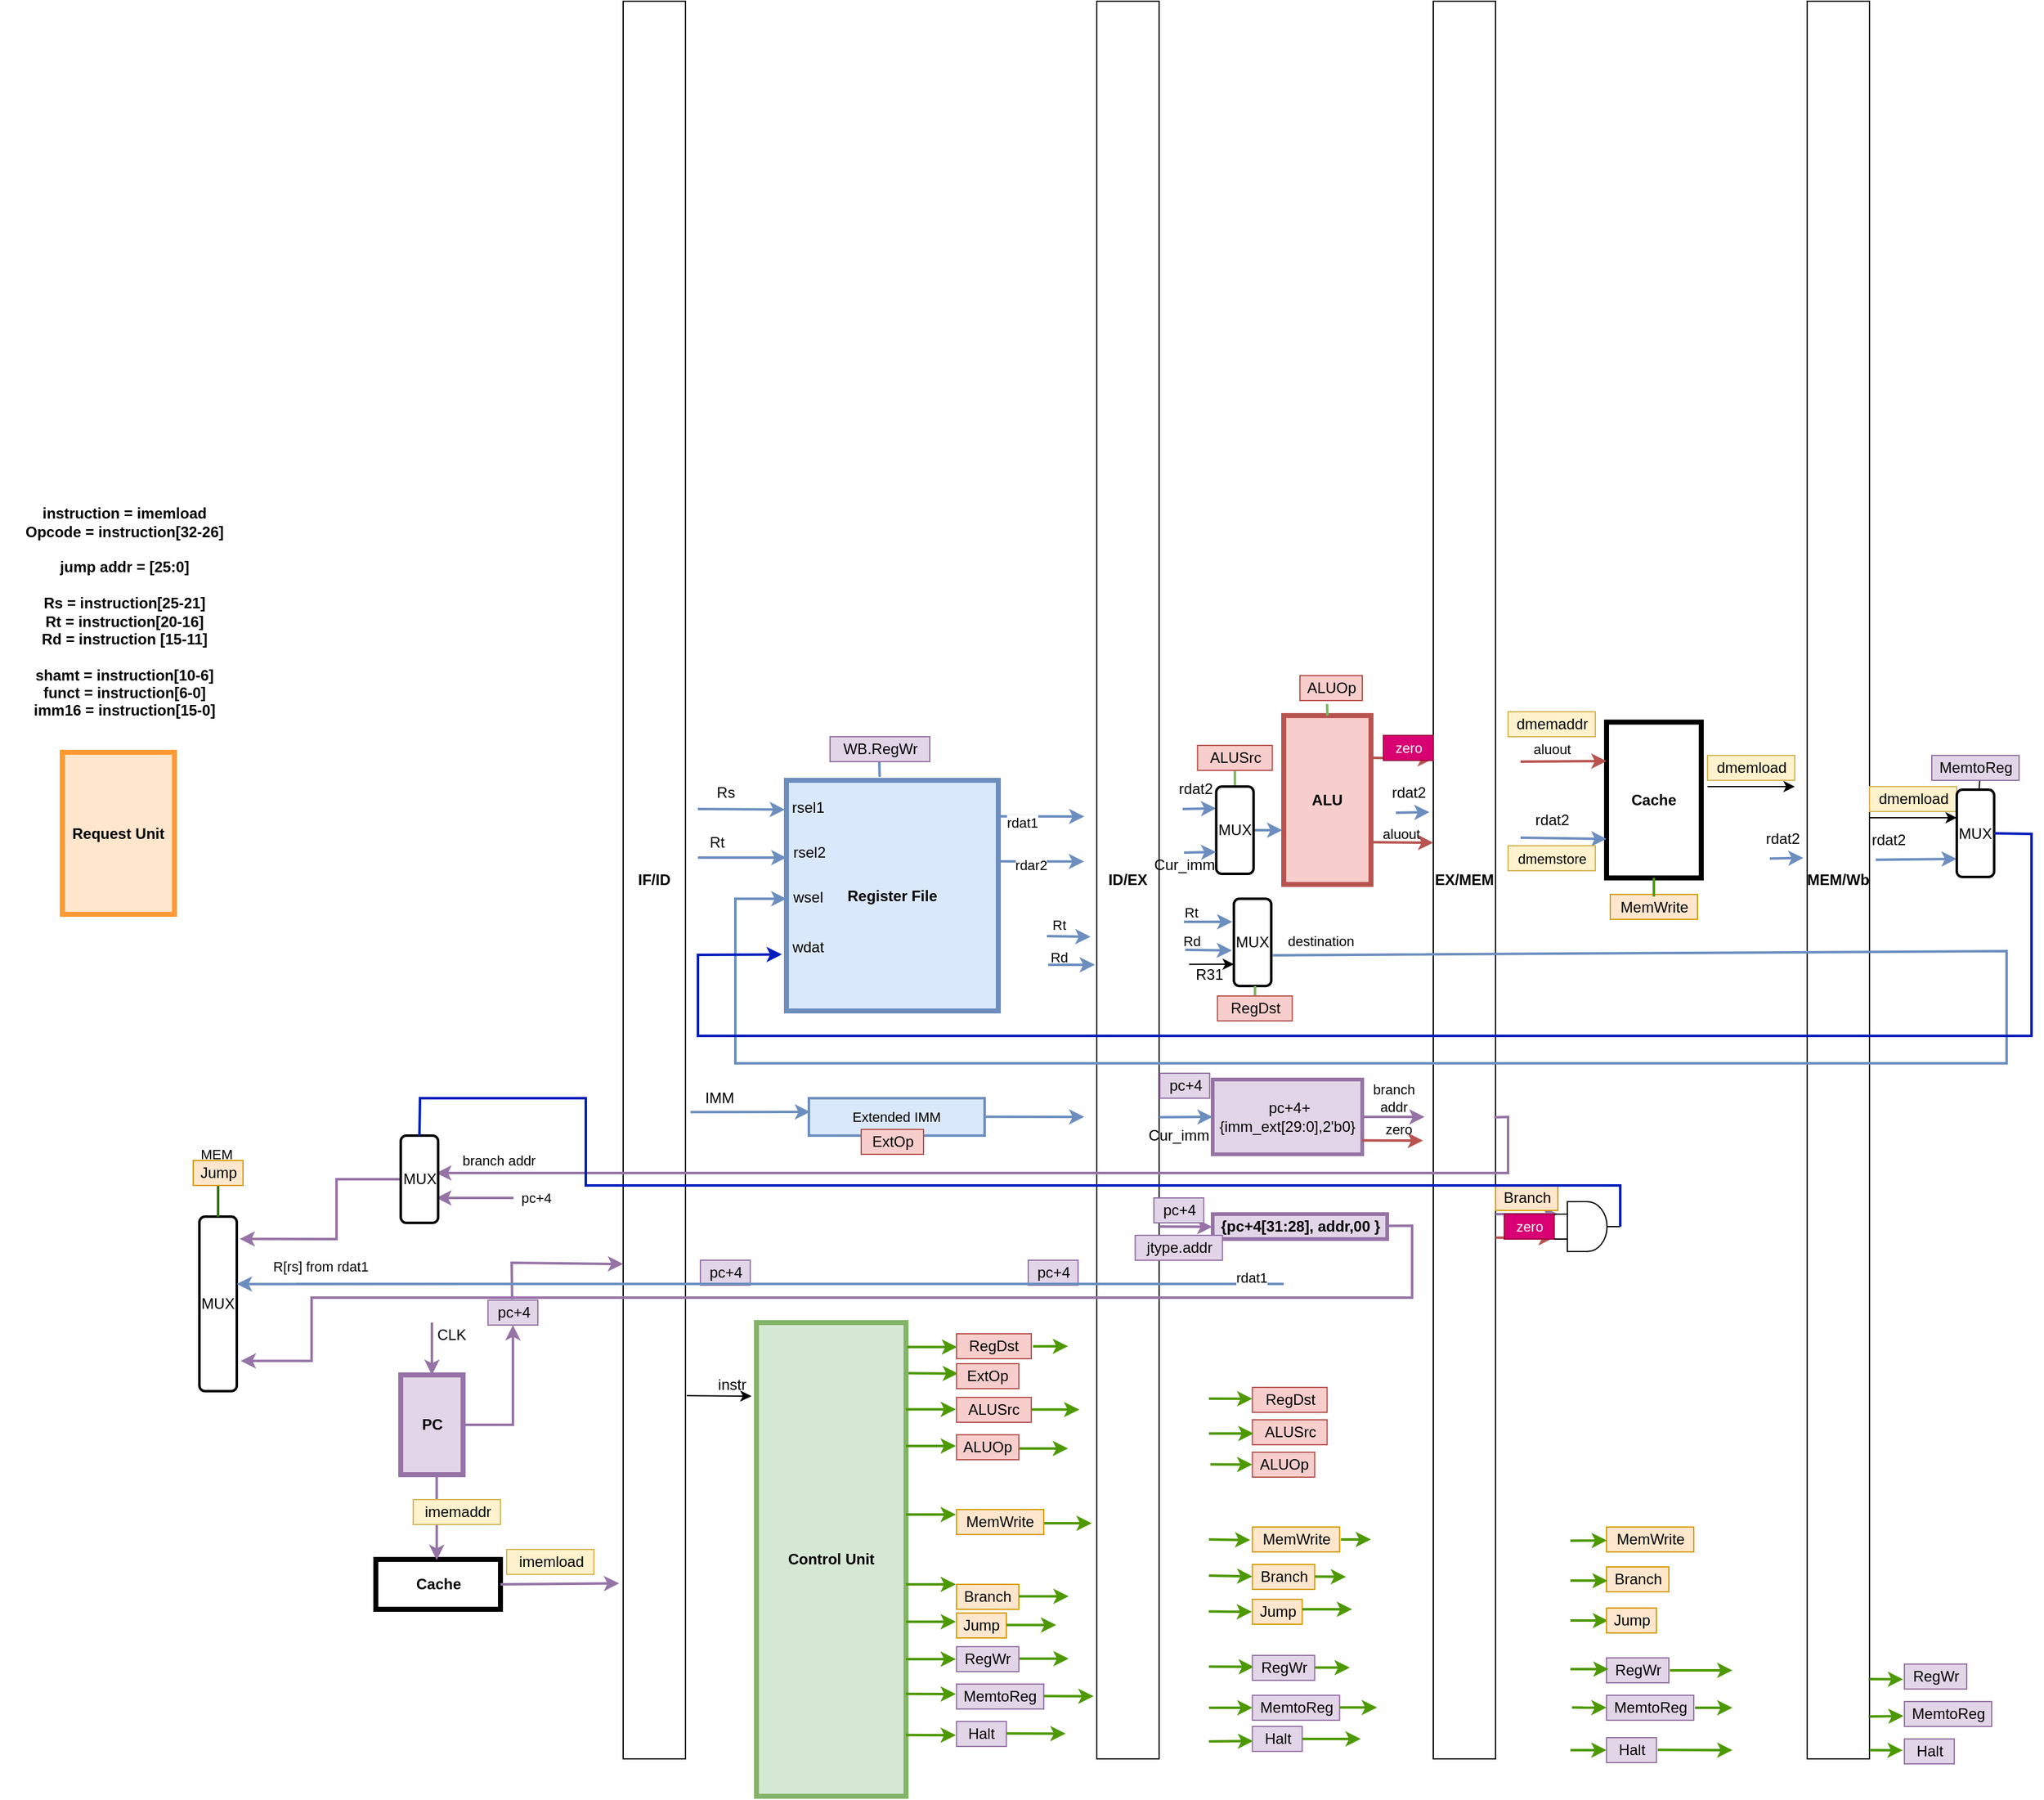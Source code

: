<mxfile version="16.5.3" type="github">
  <diagram id="ZBSky5QGZU4ZRfo___sx" name="Page-1">
    <mxGraphModel dx="2628" dy="2082" grid="1" gridSize="10" guides="1" tooltips="1" connect="1" arrows="1" fold="1" page="1" pageScale="1" pageWidth="850" pageHeight="1100" math="0" shadow="0">
      <root>
        <mxCell id="0" />
        <mxCell id="1" parent="0" />
        <mxCell id="QPjuQyHc1zBI7uoP9U3m-1" value="IF/ID" style="rounded=0;whiteSpace=wrap;html=1;fontStyle=1" parent="1" vertex="1">
          <mxGeometry x="-50" y="-800" width="50" height="1410" as="geometry" />
        </mxCell>
        <mxCell id="QPjuQyHc1zBI7uoP9U3m-2" value="ID/EX" style="rounded=0;whiteSpace=wrap;html=1;fontStyle=1" parent="1" vertex="1">
          <mxGeometry x="330" y="-800" width="50" height="1410" as="geometry" />
        </mxCell>
        <mxCell id="QPjuQyHc1zBI7uoP9U3m-3" value="EX/MEM" style="rounded=0;whiteSpace=wrap;html=1;fontStyle=1" parent="1" vertex="1">
          <mxGeometry x="600" y="-800" width="50" height="1410" as="geometry" />
        </mxCell>
        <mxCell id="QPjuQyHc1zBI7uoP9U3m-4" value="MEM/Wb" style="rounded=0;whiteSpace=wrap;html=1;fontStyle=1" parent="1" vertex="1">
          <mxGeometry x="900" y="-800" width="50" height="1410" as="geometry" />
        </mxCell>
        <mxCell id="QPjuQyHc1zBI7uoP9U3m-7" value="" style="endArrow=classic;html=1;rounded=0;exitX=1.081;exitY=0.671;exitDx=0;exitDy=0;exitPerimeter=0;entryX=0.9;entryY=0.95;entryDx=0;entryDy=0;entryPerimeter=0;" parent="1" target="QPjuQyHc1zBI7uoP9U3m-8" edge="1">
          <mxGeometry width="50" height="50" relative="1" as="geometry">
            <mxPoint x="1.0" y="318.62" as="sourcePoint" />
            <mxPoint x="66.95" y="319" as="targetPoint" />
          </mxGeometry>
        </mxCell>
        <mxCell id="QPjuQyHc1zBI7uoP9U3m-8" value="instr" style="text;html=1;align=center;verticalAlign=middle;resizable=0;points=[];autosize=1;strokeColor=none;fillColor=none;" parent="1" vertex="1">
          <mxGeometry x="16.95" y="300" width="40" height="20" as="geometry" />
        </mxCell>
        <mxCell id="QPjuQyHc1zBI7uoP9U3m-15" value="&lt;b&gt;Control Unit&lt;/b&gt;" style="rounded=0;whiteSpace=wrap;html=1;fillColor=#d5e8d4;strokeColor=#82b366;strokeWidth=4;" parent="1" vertex="1">
          <mxGeometry x="56.95" y="260" width="120" height="380" as="geometry" />
        </mxCell>
        <mxCell id="QPjuQyHc1zBI7uoP9U3m-16" value="" style="endArrow=classic;html=1;rounded=0;strokeColor=#4D9900;strokeWidth=2;" parent="1" edge="1">
          <mxGeometry width="50" height="50" relative="1" as="geometry">
            <mxPoint x="176.95" y="329.58" as="sourcePoint" />
            <mxPoint x="216.95" y="329.58" as="targetPoint" />
          </mxGeometry>
        </mxCell>
        <mxCell id="QPjuQyHc1zBI7uoP9U3m-17" value="" style="endArrow=classic;html=1;rounded=0;strokeColor=#4D9900;strokeWidth=2;" parent="1" edge="1">
          <mxGeometry width="50" height="50" relative="1" as="geometry">
            <mxPoint x="176.95" y="359" as="sourcePoint" />
            <mxPoint x="216.95" y="359" as="targetPoint" />
            <Array as="points">
              <mxPoint x="186.95" y="359" />
            </Array>
          </mxGeometry>
        </mxCell>
        <mxCell id="QPjuQyHc1zBI7uoP9U3m-19" value="" style="endArrow=classic;html=1;rounded=0;strokeColor=#4D9900;strokeWidth=2;" parent="1" edge="1">
          <mxGeometry width="50" height="50" relative="1" as="geometry">
            <mxPoint x="176.95" y="414" as="sourcePoint" />
            <mxPoint x="216.95" y="414" as="targetPoint" />
          </mxGeometry>
        </mxCell>
        <mxCell id="QPjuQyHc1zBI7uoP9U3m-21" value="" style="endArrow=classic;html=1;rounded=0;strokeColor=#4D9900;strokeWidth=2;" parent="1" edge="1">
          <mxGeometry width="50" height="50" relative="1" as="geometry">
            <mxPoint x="176.95" y="470" as="sourcePoint" />
            <mxPoint x="216.95" y="470" as="targetPoint" />
          </mxGeometry>
        </mxCell>
        <mxCell id="QPjuQyHc1zBI7uoP9U3m-22" value="" style="endArrow=classic;html=1;rounded=0;strokeColor=#4D9900;strokeWidth=2;" parent="1" edge="1">
          <mxGeometry width="50" height="50" relative="1" as="geometry">
            <mxPoint x="176.95" y="500" as="sourcePoint" />
            <mxPoint x="216.95" y="500" as="targetPoint" />
          </mxGeometry>
        </mxCell>
        <mxCell id="QPjuQyHc1zBI7uoP9U3m-24" value="RegDst" style="text;html=1;align=center;verticalAlign=middle;resizable=0;points=[];autosize=1;strokeColor=#b85450;fillColor=#f8cecc;" parent="1" vertex="1">
          <mxGeometry x="217.45" y="269" width="60" height="20" as="geometry" />
        </mxCell>
        <mxCell id="QPjuQyHc1zBI7uoP9U3m-29" value="MemtoReg" style="text;html=1;align=center;verticalAlign=middle;resizable=0;points=[];autosize=1;strokeColor=#9673a6;fillColor=#e1d5e7;" parent="1" vertex="1">
          <mxGeometry x="217.45" y="550" width="70" height="20" as="geometry" />
        </mxCell>
        <mxCell id="QPjuQyHc1zBI7uoP9U3m-30" value="" style="endArrow=classic;html=1;rounded=0;strokeColor=#4D9900;strokeWidth=2;" parent="1" edge="1">
          <mxGeometry width="50" height="50" relative="1" as="geometry">
            <mxPoint x="176.95" y="530.0" as="sourcePoint" />
            <mxPoint x="216.95" y="530.0" as="targetPoint" />
          </mxGeometry>
        </mxCell>
        <mxCell id="QPjuQyHc1zBI7uoP9U3m-31" value="Branch" style="text;html=1;align=center;verticalAlign=middle;resizable=0;points=[];autosize=1;strokeColor=#d79b00;fillColor=#ffe6cc;" parent="1" vertex="1">
          <mxGeometry x="217.45" y="470" width="50" height="20" as="geometry" />
        </mxCell>
        <mxCell id="QPjuQyHc1zBI7uoP9U3m-32" value="" style="endArrow=classic;html=1;rounded=0;strokeColor=#4D9900;strokeWidth=2;exitX=1;exitY=0.784;exitDx=0;exitDy=0;exitPerimeter=0;" parent="1" source="QPjuQyHc1zBI7uoP9U3m-15" edge="1">
          <mxGeometry width="50" height="50" relative="1" as="geometry">
            <mxPoint x="181.95" y="558" as="sourcePoint" />
            <mxPoint x="216.95" y="558" as="targetPoint" />
          </mxGeometry>
        </mxCell>
        <mxCell id="QPjuQyHc1zBI7uoP9U3m-33" value="Jump" style="text;html=1;align=center;verticalAlign=middle;resizable=0;points=[];autosize=1;strokeColor=#d79b00;fillColor=#ffe6cc;" parent="1" vertex="1">
          <mxGeometry x="217.45" y="493.0" width="40" height="20" as="geometry" />
        </mxCell>
        <mxCell id="QPjuQyHc1zBI7uoP9U3m-34" value="Halt" style="text;html=1;align=center;verticalAlign=middle;resizable=0;points=[];autosize=1;strokeColor=#9673a6;fillColor=#e1d5e7;" parent="1" vertex="1">
          <mxGeometry x="217.45" y="580" width="40" height="20" as="geometry" />
        </mxCell>
        <mxCell id="QPjuQyHc1zBI7uoP9U3m-35" value="" style="endArrow=classic;html=1;rounded=0;strokeColor=#4D9900;strokeWidth=2;exitX=1;exitY=0.784;exitDx=0;exitDy=0;exitPerimeter=0;" parent="1" edge="1">
          <mxGeometry width="50" height="50" relative="1" as="geometry">
            <mxPoint x="176.95" y="590.92" as="sourcePoint" />
            <mxPoint x="216.95" y="591" as="targetPoint" />
          </mxGeometry>
        </mxCell>
        <mxCell id="QPjuQyHc1zBI7uoP9U3m-36" value="" style="endArrow=classic;html=1;rounded=0;strokeColor=#4D9900;strokeWidth=2;entryX=0.034;entryY=0.396;entryDx=0;entryDy=0;entryPerimeter=0;" parent="1" edge="1">
          <mxGeometry width="50" height="50" relative="1" as="geometry">
            <mxPoint x="178.95" y="300.58" as="sourcePoint" />
            <mxPoint x="218.65" y="300.92" as="targetPoint" />
          </mxGeometry>
        </mxCell>
        <mxCell id="QPjuQyHc1zBI7uoP9U3m-43" value="" style="endArrow=classic;html=1;rounded=0;strokeColor=#4D9900;strokeWidth=2;" parent="1" edge="1">
          <mxGeometry width="50" height="50" relative="1" as="geometry">
            <mxPoint x="177.95" y="279.58" as="sourcePoint" />
            <mxPoint x="217.95" y="279.58" as="targetPoint" />
          </mxGeometry>
        </mxCell>
        <mxCell id="QPjuQyHc1zBI7uoP9U3m-46" value="RegDst" style="text;html=1;align=center;verticalAlign=middle;resizable=0;points=[];autosize=1;strokeColor=#b85450;fillColor=#f8cecc;" parent="1" vertex="1">
          <mxGeometry x="454.82" y="312" width="60" height="20" as="geometry" />
        </mxCell>
        <mxCell id="QPjuQyHc1zBI7uoP9U3m-48" value="ALUSrc" style="text;html=1;align=center;verticalAlign=middle;resizable=0;points=[];autosize=1;strokeColor=#b85450;fillColor=#f8cecc;" parent="1" vertex="1">
          <mxGeometry x="454.82" y="338" width="60" height="20" as="geometry" />
        </mxCell>
        <mxCell id="QPjuQyHc1zBI7uoP9U3m-49" value="ALUOp" style="text;html=1;align=center;verticalAlign=middle;resizable=0;points=[];autosize=1;strokeColor=#b85450;fillColor=#f8cecc;" parent="1" vertex="1">
          <mxGeometry x="454.82" y="364" width="50" height="20" as="geometry" />
        </mxCell>
        <mxCell id="QPjuQyHc1zBI7uoP9U3m-50" value="" style="endArrow=classic;html=1;rounded=0;strokeColor=#4D9900;strokeWidth=2;" parent="1" edge="1">
          <mxGeometry width="50" height="50" relative="1" as="geometry">
            <mxPoint x="420" y="349" as="sourcePoint" />
            <mxPoint x="455.82" y="349.0" as="targetPoint" />
          </mxGeometry>
        </mxCell>
        <mxCell id="QPjuQyHc1zBI7uoP9U3m-53" value="" style="endArrow=classic;html=1;rounded=0;strokeColor=#4D9900;strokeWidth=2;entryX=0;entryY=0.458;entryDx=0;entryDy=0;entryPerimeter=0;" parent="1" edge="1" target="QPjuQyHc1zBI7uoP9U3m-46">
          <mxGeometry width="50" height="50" relative="1" as="geometry">
            <mxPoint x="420" y="321" as="sourcePoint" />
            <mxPoint x="456.82" y="322.0" as="targetPoint" />
          </mxGeometry>
        </mxCell>
        <mxCell id="QPjuQyHc1zBI7uoP9U3m-57" value="" style="endArrow=classic;html=1;rounded=0;strokeColor=#4D9900;strokeWidth=2;entryX=-0.023;entryY=0.522;entryDx=0;entryDy=0;entryPerimeter=0;" parent="1" edge="1" target="QPjuQyHc1zBI7uoP9U3m-65">
          <mxGeometry width="50" height="50" relative="1" as="geometry">
            <mxPoint x="420" y="434" as="sourcePoint" />
            <mxPoint x="455.82" y="434" as="targetPoint" />
          </mxGeometry>
        </mxCell>
        <mxCell id="QPjuQyHc1zBI7uoP9U3m-59" value="" style="endArrow=classic;html=1;rounded=0;strokeColor=#4D9900;strokeWidth=2;" parent="1" edge="1" target="QPjuQyHc1zBI7uoP9U3m-62">
          <mxGeometry width="50" height="50" relative="1" as="geometry">
            <mxPoint x="420" y="463" as="sourcePoint" />
            <mxPoint x="454" y="463" as="targetPoint" />
          </mxGeometry>
        </mxCell>
        <mxCell id="QPjuQyHc1zBI7uoP9U3m-60" value="" style="endArrow=classic;html=1;rounded=0;strokeColor=#4D9900;strokeWidth=2;entryX=-0.008;entryY=0.502;entryDx=0;entryDy=0;entryPerimeter=0;" parent="1" edge="1" target="QPjuQyHc1zBI7uoP9U3m-63">
          <mxGeometry width="50" height="50" relative="1" as="geometry">
            <mxPoint x="419.82" y="491.8" as="sourcePoint" />
            <mxPoint x="459.82" y="491.8" as="targetPoint" />
          </mxGeometry>
        </mxCell>
        <mxCell id="QPjuQyHc1zBI7uoP9U3m-62" value="Branch" style="text;html=1;align=center;verticalAlign=middle;resizable=0;points=[];autosize=1;strokeColor=#d79b00;fillColor=#ffe6cc;" parent="1" vertex="1">
          <mxGeometry x="454.82" y="454" width="50" height="20" as="geometry" />
        </mxCell>
        <mxCell id="QPjuQyHc1zBI7uoP9U3m-63" value="Jump" style="text;html=1;align=center;verticalAlign=middle;resizable=0;points=[];autosize=1;strokeColor=#d79b00;fillColor=#ffe6cc;" parent="1" vertex="1">
          <mxGeometry x="454.82" y="482.0" width="40" height="20" as="geometry" />
        </mxCell>
        <mxCell id="QPjuQyHc1zBI7uoP9U3m-65" value="MemWrite" style="text;html=1;align=center;verticalAlign=middle;resizable=0;points=[];autosize=1;strokeColor=#d79b00;fillColor=#ffe6cc;" parent="1" vertex="1">
          <mxGeometry x="454.82" y="424" width="70" height="20" as="geometry" />
        </mxCell>
        <mxCell id="QPjuQyHc1zBI7uoP9U3m-67" value="" style="endArrow=classic;html=1;rounded=0;strokeColor=#4D9900;strokeWidth=2;" parent="1" edge="1">
          <mxGeometry width="50" height="50" relative="1" as="geometry">
            <mxPoint x="525.82" y="434" as="sourcePoint" />
            <mxPoint x="550" y="434" as="targetPoint" />
            <Array as="points">
              <mxPoint x="550" y="434" />
            </Array>
          </mxGeometry>
        </mxCell>
        <mxCell id="QPjuQyHc1zBI7uoP9U3m-69" value="" style="endArrow=classic;html=1;rounded=0;strokeColor=#4D9900;strokeWidth=2;" parent="1" edge="1">
          <mxGeometry width="50" height="50" relative="1" as="geometry">
            <mxPoint x="505.0" y="463.8" as="sourcePoint" />
            <mxPoint x="530" y="464" as="targetPoint" />
          </mxGeometry>
        </mxCell>
        <mxCell id="QPjuQyHc1zBI7uoP9U3m-70" value="" style="endArrow=classic;html=1;rounded=0;strokeColor=#4D9900;strokeWidth=2;" parent="1" edge="1">
          <mxGeometry width="50" height="50" relative="1" as="geometry">
            <mxPoint x="494.82" y="490" as="sourcePoint" />
            <mxPoint x="534.82" y="490" as="targetPoint" />
          </mxGeometry>
        </mxCell>
        <mxCell id="QPjuQyHc1zBI7uoP9U3m-72" value="MemtoReg" style="text;html=1;align=center;verticalAlign=middle;resizable=0;points=[];autosize=1;strokeColor=#9673a6;fillColor=#e1d5e7;" parent="1" vertex="1">
          <mxGeometry x="454.82" y="559" width="70" height="20" as="geometry" />
        </mxCell>
        <mxCell id="QPjuQyHc1zBI7uoP9U3m-73" value="" style="endArrow=classic;html=1;rounded=0;strokeColor=#4D9900;strokeWidth=2;entryX=0.025;entryY=0.46;entryDx=0;entryDy=0;entryPerimeter=0;" parent="1" edge="1" target="QPjuQyHc1zBI7uoP9U3m-235">
          <mxGeometry width="50" height="50" relative="1" as="geometry">
            <mxPoint x="420" y="536" as="sourcePoint" />
            <mxPoint x="450.82" y="536.41" as="targetPoint" />
          </mxGeometry>
        </mxCell>
        <mxCell id="QPjuQyHc1zBI7uoP9U3m-74" value="" style="endArrow=classic;html=1;rounded=0;strokeColor=#4D9900;strokeWidth=2;" parent="1" edge="1">
          <mxGeometry width="50" height="50" relative="1" as="geometry">
            <mxPoint x="420" y="569" as="sourcePoint" />
            <mxPoint x="455" y="569" as="targetPoint" />
          </mxGeometry>
        </mxCell>
        <mxCell id="QPjuQyHc1zBI7uoP9U3m-78" value="" style="endArrow=classic;html=1;rounded=0;strokeColor=#4D9900;strokeWidth=2;" parent="1" edge="1">
          <mxGeometry width="50" height="50" relative="1" as="geometry">
            <mxPoint x="524.82" y="568.8" as="sourcePoint" />
            <mxPoint x="554.82" y="568.8" as="targetPoint" />
          </mxGeometry>
        </mxCell>
        <mxCell id="QPjuQyHc1zBI7uoP9U3m-79" value="" style="endArrow=classic;html=1;rounded=0;strokeColor=#4D9900;strokeWidth=2;" parent="1" edge="1">
          <mxGeometry width="50" height="50" relative="1" as="geometry">
            <mxPoint x="503.0" y="536.8" as="sourcePoint" />
            <mxPoint x="533" y="536.8" as="targetPoint" />
          </mxGeometry>
        </mxCell>
        <mxCell id="QPjuQyHc1zBI7uoP9U3m-82" value="Branch" style="text;html=1;align=center;verticalAlign=middle;resizable=0;points=[];autosize=1;strokeColor=#d79b00;fillColor=#ffe6cc;" parent="1" vertex="1">
          <mxGeometry x="739" y="456" width="50" height="20" as="geometry" />
        </mxCell>
        <mxCell id="QPjuQyHc1zBI7uoP9U3m-84" value="MemWrite" style="text;html=1;align=center;verticalAlign=middle;resizable=0;points=[];autosize=1;strokeColor=#d79b00;fillColor=#ffe6cc;" parent="1" vertex="1">
          <mxGeometry x="739" y="424" width="70" height="20" as="geometry" />
        </mxCell>
        <mxCell id="QPjuQyHc1zBI7uoP9U3m-85" value="RegWr" style="text;html=1;align=center;verticalAlign=middle;resizable=0;points=[];autosize=1;strokeColor=#9673a6;fillColor=#e1d5e7;" parent="1" vertex="1">
          <mxGeometry x="739" y="529" width="50" height="20" as="geometry" />
        </mxCell>
        <mxCell id="QPjuQyHc1zBI7uoP9U3m-86" value="MemtoReg" style="text;html=1;align=center;verticalAlign=middle;resizable=0;points=[];autosize=1;strokeColor=#9673a6;fillColor=#e1d5e7;" parent="1" vertex="1">
          <mxGeometry x="739" y="559" width="70" height="20" as="geometry" />
        </mxCell>
        <mxCell id="QPjuQyHc1zBI7uoP9U3m-87" value="" style="endArrow=classic;html=1;rounded=0;strokeColor=#4D9900;strokeWidth=2;" parent="1" edge="1">
          <mxGeometry width="50" height="50" relative="1" as="geometry">
            <mxPoint x="275.95" y="329.8" as="sourcePoint" />
            <mxPoint x="315.95" y="329.8" as="targetPoint" />
          </mxGeometry>
        </mxCell>
        <mxCell id="QPjuQyHc1zBI7uoP9U3m-88" value="" style="endArrow=classic;html=1;rounded=0;strokeColor=#4D9900;strokeWidth=2;" parent="1" edge="1">
          <mxGeometry width="50" height="50" relative="1" as="geometry">
            <mxPoint x="266.95" y="361" as="sourcePoint" />
            <mxPoint x="306.95" y="361" as="targetPoint" />
            <Array as="points">
              <mxPoint x="276.95" y="361" />
            </Array>
          </mxGeometry>
        </mxCell>
        <mxCell id="QPjuQyHc1zBI7uoP9U3m-90" value="" style="endArrow=classic;html=1;rounded=0;strokeColor=#4D9900;strokeWidth=2;" parent="1" edge="1">
          <mxGeometry width="50" height="50" relative="1" as="geometry">
            <mxPoint x="285.95" y="421" as="sourcePoint" />
            <mxPoint x="325.95" y="421" as="targetPoint" />
          </mxGeometry>
        </mxCell>
        <mxCell id="QPjuQyHc1zBI7uoP9U3m-92" value="" style="endArrow=classic;html=1;rounded=0;strokeColor=#4D9900;strokeWidth=2;" parent="1" edge="1">
          <mxGeometry width="50" height="50" relative="1" as="geometry">
            <mxPoint x="267.45" y="479.66" as="sourcePoint" />
            <mxPoint x="307.45" y="479.66" as="targetPoint" />
          </mxGeometry>
        </mxCell>
        <mxCell id="QPjuQyHc1zBI7uoP9U3m-93" value="" style="endArrow=classic;html=1;rounded=0;strokeColor=#4D9900;strokeWidth=2;" parent="1" edge="1">
          <mxGeometry width="50" height="50" relative="1" as="geometry">
            <mxPoint x="257.45" y="502.66" as="sourcePoint" />
            <mxPoint x="297.45" y="502.66" as="targetPoint" />
          </mxGeometry>
        </mxCell>
        <mxCell id="QPjuQyHc1zBI7uoP9U3m-94" value="" style="endArrow=classic;html=1;rounded=0;strokeColor=#4D9900;strokeWidth=2;" parent="1" edge="1">
          <mxGeometry width="50" height="50" relative="1" as="geometry">
            <mxPoint x="267.45" y="529.66" as="sourcePoint" />
            <mxPoint x="307.45" y="529.66" as="targetPoint" />
          </mxGeometry>
        </mxCell>
        <mxCell id="QPjuQyHc1zBI7uoP9U3m-95" value="" style="endArrow=classic;html=1;rounded=0;strokeColor=#4D9900;strokeWidth=2;exitX=1;exitY=0.784;exitDx=0;exitDy=0;exitPerimeter=0;" parent="1" edge="1">
          <mxGeometry width="50" height="50" relative="1" as="geometry">
            <mxPoint x="287.45" y="559.66" as="sourcePoint" />
            <mxPoint x="327.45" y="559.74" as="targetPoint" />
          </mxGeometry>
        </mxCell>
        <mxCell id="QPjuQyHc1zBI7uoP9U3m-97" value="" style="endArrow=classic;html=1;rounded=0;strokeColor=#4D9900;strokeWidth=2;exitX=1.023;exitY=0.506;exitDx=0;exitDy=0;exitPerimeter=0;" parent="1" source="QPjuQyHc1zBI7uoP9U3m-24" edge="1">
          <mxGeometry width="50" height="50" relative="1" as="geometry">
            <mxPoint x="284.95" y="278.58" as="sourcePoint" />
            <mxPoint x="306.95" y="279" as="targetPoint" />
          </mxGeometry>
        </mxCell>
        <mxCell id="QPjuQyHc1zBI7uoP9U3m-99" value="" style="endArrow=classic;html=1;rounded=0;strokeColor=#4D9900;strokeWidth=2;entryX=0.004;entryY=0.538;entryDx=0;entryDy=0;entryPerimeter=0;" parent="1" edge="1" target="QPjuQyHc1zBI7uoP9U3m-84">
          <mxGeometry width="50" height="50" relative="1" as="geometry">
            <mxPoint x="710" y="435" as="sourcePoint" />
            <mxPoint x="740" y="433" as="targetPoint" />
          </mxGeometry>
        </mxCell>
        <mxCell id="QPjuQyHc1zBI7uoP9U3m-101" value="" style="endArrow=classic;html=1;rounded=0;strokeColor=#4D9900;strokeWidth=2;entryX=0.018;entryY=0.554;entryDx=0;entryDy=0;entryPerimeter=0;" parent="1" edge="1" target="QPjuQyHc1zBI7uoP9U3m-82">
          <mxGeometry width="50" height="50" relative="1" as="geometry">
            <mxPoint x="710" y="467" as="sourcePoint" />
            <mxPoint x="741" y="469" as="targetPoint" />
          </mxGeometry>
        </mxCell>
        <mxCell id="QPjuQyHc1zBI7uoP9U3m-102" value="" style="endArrow=classic;html=1;rounded=0;strokeColor=#4D9900;strokeWidth=2;entryX=0.031;entryY=0.504;entryDx=0;entryDy=0;entryPerimeter=0;" parent="1" edge="1" target="QPjuQyHc1zBI7uoP9U3m-108">
          <mxGeometry width="50" height="50" relative="1" as="geometry">
            <mxPoint x="710" y="499" as="sourcePoint" />
            <mxPoint x="739" y="498.8" as="targetPoint" />
          </mxGeometry>
        </mxCell>
        <mxCell id="QPjuQyHc1zBI7uoP9U3m-108" value="Jump" style="text;html=1;align=center;verticalAlign=middle;resizable=0;points=[];autosize=1;strokeColor=#d79b00;fillColor=#ffe6cc;" parent="1" vertex="1">
          <mxGeometry x="739" y="489.0" width="40" height="20" as="geometry" />
        </mxCell>
        <mxCell id="QPjuQyHc1zBI7uoP9U3m-109" value="" style="endArrow=classic;html=1;rounded=0;strokeColor=#4D9900;strokeWidth=2;entryX=0.033;entryY=0.45;entryDx=0;entryDy=0;entryPerimeter=0;" parent="1" target="QPjuQyHc1zBI7uoP9U3m-85" edge="1">
          <mxGeometry width="50" height="50" relative="1" as="geometry">
            <mxPoint x="710" y="538" as="sourcePoint" />
            <mxPoint x="750" y="529" as="targetPoint" />
            <Array as="points">
              <mxPoint x="720" y="538" />
            </Array>
          </mxGeometry>
        </mxCell>
        <mxCell id="QPjuQyHc1zBI7uoP9U3m-110" value="" style="endArrow=classic;html=1;rounded=0;strokeColor=#4D9900;strokeWidth=2;exitX=1.046;exitY=0.877;exitDx=0;exitDy=0;exitPerimeter=0;" parent="1" edge="1" target="QPjuQyHc1zBI7uoP9U3m-86">
          <mxGeometry width="50" height="50" relative="1" as="geometry">
            <mxPoint x="711.3" y="568.8" as="sourcePoint" />
            <mxPoint x="739" y="568.94" as="targetPoint" />
          </mxGeometry>
        </mxCell>
        <mxCell id="QPjuQyHc1zBI7uoP9U3m-112" value="" style="endArrow=classic;html=1;rounded=0;strokeColor=#4D9900;strokeWidth=2;exitX=1.014;exitY=0.5;exitDx=0;exitDy=0;exitPerimeter=0;" parent="1" source="QPjuQyHc1zBI7uoP9U3m-86" edge="1">
          <mxGeometry width="50" height="50" relative="1" as="geometry">
            <mxPoint x="775" y="550" as="sourcePoint" />
            <mxPoint x="840" y="569" as="targetPoint" />
          </mxGeometry>
        </mxCell>
        <mxCell id="QPjuQyHc1zBI7uoP9U3m-113" value="" style="endArrow=classic;html=1;rounded=0;strokeColor=#4D9900;strokeWidth=2;exitX=1.017;exitY=0.5;exitDx=0;exitDy=0;exitPerimeter=0;" parent="1" source="QPjuQyHc1zBI7uoP9U3m-85" edge="1">
          <mxGeometry width="50" height="50" relative="1" as="geometry">
            <mxPoint x="872.98" y="579" as="sourcePoint" />
            <mxPoint x="840" y="539" as="targetPoint" />
          </mxGeometry>
        </mxCell>
        <mxCell id="QPjuQyHc1zBI7uoP9U3m-114" value="RegWr" style="text;html=1;align=center;verticalAlign=middle;resizable=0;points=[];autosize=1;strokeColor=#9673a6;fillColor=#e1d5e7;" parent="1" vertex="1">
          <mxGeometry x="978" y="534" width="50" height="20" as="geometry" />
        </mxCell>
        <mxCell id="QPjuQyHc1zBI7uoP9U3m-115" value="MemtoReg" style="text;html=1;align=center;verticalAlign=middle;resizable=0;points=[];autosize=1;strokeColor=#9673a6;fillColor=#e1d5e7;" parent="1" vertex="1">
          <mxGeometry x="978" y="564" width="70" height="20" as="geometry" />
        </mxCell>
        <mxCell id="QPjuQyHc1zBI7uoP9U3m-116" value="" style="endArrow=classic;html=1;rounded=0;strokeColor=#4D9900;strokeWidth=2;entryX=-0.01;entryY=0.582;entryDx=0;entryDy=0;entryPerimeter=0;" parent="1" edge="1" target="QPjuQyHc1zBI7uoP9U3m-115">
          <mxGeometry width="50" height="50" relative="1" as="geometry">
            <mxPoint x="950" y="576" as="sourcePoint" />
            <mxPoint x="983.98" y="575.2" as="targetPoint" />
          </mxGeometry>
        </mxCell>
        <mxCell id="QPjuQyHc1zBI7uoP9U3m-117" value="" style="endArrow=classic;html=1;rounded=0;strokeColor=#4D9900;strokeWidth=2;entryX=-0.021;entryY=0.61;entryDx=0;entryDy=0;entryPerimeter=0;" parent="1" edge="1" target="QPjuQyHc1zBI7uoP9U3m-114">
          <mxGeometry width="50" height="50" relative="1" as="geometry">
            <mxPoint x="950" y="546" as="sourcePoint" />
            <mxPoint x="982.98" y="544" as="targetPoint" />
          </mxGeometry>
        </mxCell>
        <mxCell id="QPjuQyHc1zBI7uoP9U3m-119" value="" style="endArrow=classic;html=1;rounded=0;strokeColor=#4D9900;strokeWidth=2;entryX=-0.049;entryY=0.888;entryDx=0;entryDy=0;entryPerimeter=0;" parent="1" edge="1">
          <mxGeometry width="50" height="50" relative="1" as="geometry">
            <mxPoint x="257.45" y="589.66" as="sourcePoint" />
            <mxPoint x="305.0" y="589.74" as="targetPoint" />
          </mxGeometry>
        </mxCell>
        <mxCell id="QPjuQyHc1zBI7uoP9U3m-120" value="" style="endArrow=classic;html=1;rounded=0;strokeColor=#4D9900;strokeWidth=2;entryX=0.016;entryY=0.586;entryDx=0;entryDy=0;entryPerimeter=0;" parent="1" edge="1" target="QPjuQyHc1zBI7uoP9U3m-121">
          <mxGeometry width="50" height="50" relative="1" as="geometry">
            <mxPoint x="420" y="596" as="sourcePoint" />
            <mxPoint x="455.82" y="592" as="targetPoint" />
          </mxGeometry>
        </mxCell>
        <mxCell id="QPjuQyHc1zBI7uoP9U3m-121" value="Halt" style="text;html=1;align=center;verticalAlign=middle;resizable=0;points=[];autosize=1;strokeColor=#9673a6;fillColor=#e1d5e7;" parent="1" vertex="1">
          <mxGeometry x="454.82" y="584" width="40" height="20" as="geometry" />
        </mxCell>
        <mxCell id="QPjuQyHc1zBI7uoP9U3m-123" value="" style="endArrow=classic;html=1;rounded=0;strokeColor=#4D9900;strokeWidth=2;" parent="1" edge="1">
          <mxGeometry width="50" height="50" relative="1" as="geometry">
            <mxPoint x="494.82" y="594" as="sourcePoint" />
            <mxPoint x="541.82" y="594" as="targetPoint" />
          </mxGeometry>
        </mxCell>
        <mxCell id="QPjuQyHc1zBI7uoP9U3m-126" value="" style="endArrow=classic;html=1;rounded=0;strokeColor=#4D9900;strokeWidth=2;" parent="1" edge="1" target="QPjuQyHc1zBI7uoP9U3m-127">
          <mxGeometry width="50" height="50" relative="1" as="geometry">
            <mxPoint x="710" y="603" as="sourcePoint" />
            <mxPoint x="737" y="592" as="targetPoint" />
          </mxGeometry>
        </mxCell>
        <mxCell id="QPjuQyHc1zBI7uoP9U3m-127" value="Halt" style="text;html=1;align=center;verticalAlign=middle;resizable=0;points=[];autosize=1;strokeColor=#9673a6;fillColor=#e1d5e7;" parent="1" vertex="1">
          <mxGeometry x="739" y="593" width="40" height="20" as="geometry" />
        </mxCell>
        <mxCell id="QPjuQyHc1zBI7uoP9U3m-128" value="" style="endArrow=classic;html=1;rounded=0;strokeColor=#4D9900;strokeWidth=2;" parent="1" edge="1">
          <mxGeometry width="50" height="50" relative="1" as="geometry">
            <mxPoint x="780" y="602.8" as="sourcePoint" />
            <mxPoint x="840" y="603" as="targetPoint" />
          </mxGeometry>
        </mxCell>
        <mxCell id="QPjuQyHc1zBI7uoP9U3m-129" value="" style="endArrow=classic;html=1;rounded=0;strokeColor=#4D9900;strokeWidth=2;entryX=-0.034;entryY=0.458;entryDx=0;entryDy=0;entryPerimeter=0;" parent="1" edge="1" target="QPjuQyHc1zBI7uoP9U3m-130">
          <mxGeometry width="50" height="50" relative="1" as="geometry">
            <mxPoint x="950" y="603" as="sourcePoint" />
            <mxPoint x="978" y="602" as="targetPoint" />
          </mxGeometry>
        </mxCell>
        <mxCell id="QPjuQyHc1zBI7uoP9U3m-130" value="Halt" style="text;html=1;align=center;verticalAlign=middle;resizable=0;points=[];autosize=1;strokeColor=#9673a6;fillColor=#e1d5e7;" parent="1" vertex="1">
          <mxGeometry x="978" y="594" width="40" height="20" as="geometry" />
        </mxCell>
        <mxCell id="QPjuQyHc1zBI7uoP9U3m-133" value="&lt;b&gt;Cache&lt;/b&gt;" style="rounded=0;whiteSpace=wrap;html=1;strokeWidth=4;" parent="1" vertex="1">
          <mxGeometry x="-248.45" y="450" width="100" height="40" as="geometry" />
        </mxCell>
        <mxCell id="QPjuQyHc1zBI7uoP9U3m-134" value="&lt;b&gt;PC&lt;/b&gt;" style="rounded=0;whiteSpace=wrap;html=1;fillColor=#e1d5e7;strokeColor=#9673a6;strokeWidth=4;" parent="1" vertex="1">
          <mxGeometry x="-228.45" y="302" width="50" height="80" as="geometry" />
        </mxCell>
        <mxCell id="QPjuQyHc1zBI7uoP9U3m-136" value="" style="endArrow=classic;html=1;rounded=0;fontColor=#000000;strokeColor=#9673a6;strokeWidth=2;entryX=0.5;entryY=0;entryDx=0;entryDy=0;fillColor=#e1d5e7;" parent="1" target="QPjuQyHc1zBI7uoP9U3m-134" edge="1">
          <mxGeometry width="50" height="50" relative="1" as="geometry">
            <mxPoint x="-203.45" y="260" as="sourcePoint" />
            <mxPoint x="241.55" y="230" as="targetPoint" />
          </mxGeometry>
        </mxCell>
        <mxCell id="QPjuQyHc1zBI7uoP9U3m-137" value="CLK" style="text;html=1;align=center;verticalAlign=middle;resizable=0;points=[];autosize=1;strokeColor=none;fillColor=none;fontColor=#000000;" parent="1" vertex="1">
          <mxGeometry x="-208.45" y="260" width="40" height="20" as="geometry" />
        </mxCell>
        <mxCell id="QPjuQyHc1zBI7uoP9U3m-138" value="" style="endArrow=classic;html=1;rounded=0;fontColor=#000000;strokeColor=#9673a6;strokeWidth=2;fillColor=#e1d5e7;entryX=0.048;entryY=0.017;entryDx=0;entryDy=0;entryPerimeter=0;" parent="1" edge="1">
          <mxGeometry width="50" height="50" relative="1" as="geometry">
            <mxPoint x="-199.63" y="380" as="sourcePoint" />
            <mxPoint x="-199.59" y="450.51" as="targetPoint" />
          </mxGeometry>
        </mxCell>
        <mxCell id="QPjuQyHc1zBI7uoP9U3m-140" value="" style="endArrow=classic;html=1;rounded=0;fontColor=#000000;strokeColor=#9673a6;strokeWidth=2;fillColor=#e1d5e7;entryX=-0.095;entryY=0.842;entryDx=0;entryDy=0;entryPerimeter=0;exitX=1;exitY=0.5;exitDx=0;exitDy=0;" parent="1" source="QPjuQyHc1zBI7uoP9U3m-133" edge="1">
          <mxGeometry width="50" height="50" relative="1" as="geometry">
            <mxPoint x="-259.63" y="392" as="sourcePoint" />
            <mxPoint x="-53.2" y="469.24" as="targetPoint" />
          </mxGeometry>
        </mxCell>
        <mxCell id="QPjuQyHc1zBI7uoP9U3m-142" value="imemload" style="text;html=1;align=center;verticalAlign=middle;resizable=0;points=[];autosize=1;fillColor=#fff2cc;strokeColor=#d6b656;" parent="1" vertex="1">
          <mxGeometry x="-143.45" y="442" width="70" height="20" as="geometry" />
        </mxCell>
        <mxCell id="QPjuQyHc1zBI7uoP9U3m-144" value="&lt;div&gt;instruction = imemload&lt;/div&gt;&lt;div&gt;Opcode = instruction[32-26]&lt;/div&gt;&lt;div&gt;&lt;br&gt;&lt;/div&gt;&lt;div&gt;jump addr = [25:0]&lt;br&gt;&lt;/div&gt;&lt;div&gt;&lt;br&gt;&lt;/div&gt;&lt;div&gt;Rs = instruction[25-21]&lt;/div&gt;&lt;div&gt;Rt = instruction[20-16]&lt;/div&gt;&lt;div&gt;Rd = instruction [15-11]&lt;/div&gt;&lt;div&gt;&lt;br&gt;&lt;/div&gt;&lt;div&gt;&lt;div&gt;shamt = instruction[10-6]&lt;/div&gt;&lt;div&gt;funct = instruction[6-0]&lt;br&gt;&lt;/div&gt;&lt;div&gt;imm16 = instruction[15-0]&lt;/div&gt;&lt;div&gt;&lt;br&gt;&lt;/div&gt;&lt;/div&gt;&lt;div&gt;&lt;br&gt;&lt;/div&gt;&lt;div&gt;&lt;br&gt;&lt;/div&gt;&lt;div&gt;&lt;br&gt;&lt;/div&gt;&lt;div&gt;&lt;br&gt;&lt;/div&gt;" style="text;html=1;strokeColor=none;fillColor=none;align=center;verticalAlign=middle;whiteSpace=wrap;rounded=0;fontStyle=1" parent="1" vertex="1">
          <mxGeometry x="-550" y="-289" width="200" height="30" as="geometry" />
        </mxCell>
        <mxCell id="QPjuQyHc1zBI7uoP9U3m-145" value="" style="endArrow=classic;html=1;rounded=0;strokeColor=#9673a6;fontColor=#000000;strokeWidth=2;fillColor=#e1d5e7;exitX=1;exitY=0.5;exitDx=0;exitDy=0;" parent="1" source="QPjuQyHc1zBI7uoP9U3m-134" edge="1">
          <mxGeometry width="50" height="50" relative="1" as="geometry">
            <mxPoint x="101.55" y="462" as="sourcePoint" />
            <mxPoint x="-138.45" y="262" as="targetPoint" />
            <Array as="points">
              <mxPoint x="-138.45" y="342" />
            </Array>
          </mxGeometry>
        </mxCell>
        <mxCell id="QPjuQyHc1zBI7uoP9U3m-146" value="pc+4" style="text;html=1;align=center;verticalAlign=middle;resizable=0;points=[];autosize=1;strokeColor=#9673a6;fillColor=#e1d5e7;" parent="1" vertex="1">
          <mxGeometry x="-158.45" y="242" width="40" height="20" as="geometry" />
        </mxCell>
        <mxCell id="QPjuQyHc1zBI7uoP9U3m-147" value="" style="endArrow=classic;html=1;rounded=0;strokeColor=#9673a6;fontColor=#000000;strokeWidth=2;fillColor=#e1d5e7;exitX=0.484;exitY=-0.038;exitDx=0;exitDy=0;exitPerimeter=0;entryX=-0.031;entryY=0.632;entryDx=0;entryDy=0;entryPerimeter=0;" parent="1" source="QPjuQyHc1zBI7uoP9U3m-146" edge="1">
          <mxGeometry width="50" height="50" relative="1" as="geometry">
            <mxPoint x="231.55" y="292" as="sourcePoint" />
            <mxPoint x="-50.0" y="213.04" as="targetPoint" />
            <Array as="points">
              <mxPoint x="-139.45" y="212" />
            </Array>
          </mxGeometry>
        </mxCell>
        <mxCell id="QPjuQyHc1zBI7uoP9U3m-160" value="&lt;b&gt;Register File&lt;/b&gt;" style="rounded=0;whiteSpace=wrap;html=1;fillColor=#dae8fc;strokeColor=#6c8ebf;strokeWidth=4;" parent="1" vertex="1">
          <mxGeometry x="81" y="-175" width="170" height="185" as="geometry" />
        </mxCell>
        <mxCell id="QPjuQyHc1zBI7uoP9U3m-174" value="" style="endArrow=classic;html=1;rounded=0;strokeWidth=2;fillColor=#dae8fc;strokeColor=#6c8ebf;entryX=-0.007;entryY=0.127;entryDx=0;entryDy=0;entryPerimeter=0;" parent="1" edge="1" target="QPjuQyHc1zBI7uoP9U3m-160">
          <mxGeometry width="50" height="50" relative="1" as="geometry">
            <mxPoint x="10" y="-152" as="sourcePoint" />
            <mxPoint x="80" y="-150" as="targetPoint" />
          </mxGeometry>
        </mxCell>
        <mxCell id="QPjuQyHc1zBI7uoP9U3m-175" value="Rs" style="text;html=1;align=center;verticalAlign=middle;resizable=0;points=[];autosize=1;strokeColor=none;fillColor=none;fontColor=#000000;" parent="1" vertex="1">
          <mxGeometry x="16.95" y="-175" width="30" height="20" as="geometry" />
        </mxCell>
        <mxCell id="QPjuQyHc1zBI7uoP9U3m-176" value="" style="endArrow=classic;html=1;rounded=0;strokeWidth=2;fillColor=#dae8fc;strokeColor=#6c8ebf;" parent="1" edge="1">
          <mxGeometry width="50" height="50" relative="1" as="geometry">
            <mxPoint x="10" y="-113" as="sourcePoint" />
            <mxPoint x="81" y="-113" as="targetPoint" />
            <Array as="points">
              <mxPoint x="81" y="-113" />
            </Array>
          </mxGeometry>
        </mxCell>
        <mxCell id="QPjuQyHc1zBI7uoP9U3m-177" value="Rt" style="text;html=1;align=center;verticalAlign=middle;resizable=0;points=[];autosize=1;strokeColor=none;fillColor=none;fontColor=#000000;" parent="1" vertex="1">
          <mxGeometry x="10" y="-135" width="30" height="20" as="geometry" />
        </mxCell>
        <mxCell id="QPjuQyHc1zBI7uoP9U3m-181" value="MUX" style="rounded=1;whiteSpace=wrap;html=1;strokeWidth=2;" parent="1" vertex="1">
          <mxGeometry x="440" y="-80" width="30" height="70" as="geometry" />
        </mxCell>
        <mxCell id="QPjuQyHc1zBI7uoP9U3m-183" value="" style="endArrow=none;html=1;rounded=0;fontColor=#000000;strokeColor=#82b366;strokeWidth=2;fillColor=#d5e8d4;entryX=0.5;entryY=1;entryDx=0;entryDy=0;" parent="1" edge="1" source="QPjuQyHc1zBI7uoP9U3m-233">
          <mxGeometry width="50" height="50" relative="1" as="geometry">
            <mxPoint x="480" y="10" as="sourcePoint" />
            <mxPoint x="457.0" y="-10" as="targetPoint" />
          </mxGeometry>
        </mxCell>
        <mxCell id="QPjuQyHc1zBI7uoP9U3m-187" value="" style="endArrow=classic;html=1;rounded=0;exitX=0.101;exitY=0.079;exitDx=0;exitDy=0;exitPerimeter=0;entryX=0;entryY=0.75;entryDx=0;entryDy=0;" parent="1" source="QPjuQyHc1zBI7uoP9U3m-188" target="QPjuQyHc1zBI7uoP9U3m-181" edge="1">
          <mxGeometry width="50" height="50" relative="1" as="geometry">
            <mxPoint x="320" y="150" as="sourcePoint" />
            <mxPoint x="370" y="100" as="targetPoint" />
          </mxGeometry>
        </mxCell>
        <mxCell id="QPjuQyHc1zBI7uoP9U3m-188" value="R31" style="text;html=1;align=center;verticalAlign=middle;resizable=0;points=[];autosize=1;strokeColor=none;fillColor=none;" parent="1" vertex="1">
          <mxGeometry x="400" y="-29" width="40" height="20" as="geometry" />
        </mxCell>
        <mxCell id="QPjuQyHc1zBI7uoP9U3m-190" value="" style="endArrow=classic;html=1;rounded=0;entryX=1;entryY=1;entryDx=0;entryDy=0;strokeColor=#6c8ebf;strokeWidth=2;fillColor=#dae8fc;" parent="1" target="QPjuQyHc1zBI7uoP9U3m-194" edge="1">
          <mxGeometry width="50" height="50" relative="1" as="geometry">
            <mxPoint x="290" y="-50" as="sourcePoint" />
            <mxPoint x="370" y="40" as="targetPoint" />
          </mxGeometry>
        </mxCell>
        <mxCell id="QPjuQyHc1zBI7uoP9U3m-192" value="" style="endArrow=classic;html=1;rounded=0;entryX=-0.025;entryY=0.431;entryDx=0;entryDy=0;entryPerimeter=0;strokeColor=#6c8ebf;strokeWidth=2;fillColor=#dae8fc;" parent="1" edge="1">
          <mxGeometry width="50" height="50" relative="1" as="geometry">
            <mxPoint x="291" y="-27" as="sourcePoint" />
            <mxPoint x="328.5" y="-27.07" as="targetPoint" />
          </mxGeometry>
        </mxCell>
        <mxCell id="QPjuQyHc1zBI7uoP9U3m-194" value="Rt" style="text;html=1;strokeColor=none;fillColor=none;align=center;verticalAlign=middle;whiteSpace=wrap;rounded=0;fontFamily=Helvetica;fontSize=11;fontColor=default;" parent="1" vertex="1">
          <mxGeometry x="275" y="-69.47" width="50" height="20" as="geometry" />
        </mxCell>
        <mxCell id="QPjuQyHc1zBI7uoP9U3m-195" value="Rd" style="text;html=1;strokeColor=none;fillColor=none;align=center;verticalAlign=middle;whiteSpace=wrap;rounded=0;fontFamily=Helvetica;fontSize=11;fontColor=default;" parent="1" vertex="1">
          <mxGeometry x="280" y="-45" width="40" height="23" as="geometry" />
        </mxCell>
        <mxCell id="QPjuQyHc1zBI7uoP9U3m-196" value="" style="endArrow=classic;html=1;rounded=0;entryX=-0.025;entryY=0.431;entryDx=0;entryDy=0;entryPerimeter=0;strokeColor=#6c8ebf;strokeWidth=2;fillColor=#dae8fc;" parent="1" edge="1">
          <mxGeometry width="50" height="50" relative="1" as="geometry">
            <mxPoint x="400" y="-61.47" as="sourcePoint" />
            <mxPoint x="438.75" y="-61.51" as="targetPoint" />
          </mxGeometry>
        </mxCell>
        <mxCell id="QPjuQyHc1zBI7uoP9U3m-197" value="" style="endArrow=classic;html=1;rounded=0;entryX=-0.025;entryY=0.431;entryDx=0;entryDy=0;entryPerimeter=0;strokeColor=#6c8ebf;strokeWidth=2;fillColor=#dae8fc;" parent="1" edge="1">
          <mxGeometry width="50" height="50" relative="1" as="geometry">
            <mxPoint x="401" y="-39" as="sourcePoint" />
            <mxPoint x="438.5" y="-38.54" as="targetPoint" />
          </mxGeometry>
        </mxCell>
        <mxCell id="QPjuQyHc1zBI7uoP9U3m-198" value="Rt" style="text;html=1;strokeColor=none;fillColor=none;align=center;verticalAlign=middle;whiteSpace=wrap;rounded=0;fontFamily=Helvetica;fontSize=11;fontColor=default;" parent="1" vertex="1">
          <mxGeometry x="385.82" y="-73.53" width="40" height="8.53" as="geometry" />
        </mxCell>
        <mxCell id="QPjuQyHc1zBI7uoP9U3m-199" value="Rd" style="text;html=1;strokeColor=none;fillColor=none;align=center;verticalAlign=middle;whiteSpace=wrap;rounded=0;fontFamily=Helvetica;fontSize=11;fontColor=default;" parent="1" vertex="1">
          <mxGeometry x="387" y="-51.47" width="38.82" height="10" as="geometry" />
        </mxCell>
        <mxCell id="QPjuQyHc1zBI7uoP9U3m-201" value="destination" style="text;html=1;strokeColor=none;fillColor=none;align=center;verticalAlign=middle;whiteSpace=wrap;rounded=0;fontFamily=Helvetica;fontSize=11;fontColor=default;" parent="1" vertex="1">
          <mxGeometry x="480" y="-61.47" width="60" height="30" as="geometry" />
        </mxCell>
        <mxCell id="QPjuQyHc1zBI7uoP9U3m-214" value="" style="endArrow=classic;html=1;rounded=0;labelBackgroundColor=default;fontFamily=Helvetica;fontSize=11;fontColor=default;strokeColor=#6c8ebf;strokeWidth=2;fillColor=#dae8fc;shape=connector;exitX=1.037;exitY=0.619;exitDx=0;exitDy=0;exitPerimeter=0;" parent="1" edge="1">
          <mxGeometry width="50" height="50" relative="1" as="geometry">
            <mxPoint x="471.11" y="-34.67" as="sourcePoint" />
            <mxPoint x="81" y="-80" as="targetPoint" />
            <Array as="points">
              <mxPoint x="1060" y="-38" />
              <mxPoint x="1060" y="52" />
              <mxPoint x="280" y="52" />
              <mxPoint x="40" y="52" />
              <mxPoint x="40" y="-80" />
            </Array>
          </mxGeometry>
        </mxCell>
        <mxCell id="QPjuQyHc1zBI7uoP9U3m-216" value="Extended IMM" style="text;html=1;strokeColor=#6c8ebf;fillColor=#dae8fc;align=center;verticalAlign=middle;whiteSpace=wrap;rounded=0;fontFamily=Helvetica;fontSize=11;strokeWidth=2;" parent="1" vertex="1">
          <mxGeometry x="99" y="80" width="141" height="30" as="geometry" />
        </mxCell>
        <mxCell id="QPjuQyHc1zBI7uoP9U3m-220" value="" style="endArrow=classic;html=1;rounded=0;labelBackgroundColor=default;fontFamily=Helvetica;fontSize=11;fontColor=default;strokeColor=#6c8ebf;strokeWidth=2;fillColor=#dae8fc;shape=connector;exitX=1.001;exitY=0.156;exitDx=0;exitDy=0;exitPerimeter=0;" parent="1" source="QPjuQyHc1zBI7uoP9U3m-160" edge="1">
          <mxGeometry width="50" height="50" relative="1" as="geometry">
            <mxPoint x="500" y="140" as="sourcePoint" />
            <mxPoint x="320" y="-146" as="targetPoint" />
          </mxGeometry>
        </mxCell>
        <mxCell id="QPjuQyHc1zBI7uoP9U3m-223" value="rdat1" style="edgeLabel;html=1;align=center;verticalAlign=middle;resizable=0;points=[];fontSize=11;fontFamily=Helvetica;fontColor=default;" parent="QPjuQyHc1zBI7uoP9U3m-220" vertex="1" connectable="0">
          <mxGeometry x="-0.454" y="-5" relative="1" as="geometry">
            <mxPoint as="offset" />
          </mxGeometry>
        </mxCell>
        <mxCell id="QPjuQyHc1zBI7uoP9U3m-222" value="" style="endArrow=classic;html=1;rounded=0;labelBackgroundColor=default;fontFamily=Helvetica;fontSize=11;fontColor=default;strokeColor=#6c8ebf;strokeWidth=2;fillColor=#dae8fc;shape=connector;exitX=1.001;exitY=0.156;exitDx=0;exitDy=0;exitPerimeter=0;" parent="1" edge="1">
          <mxGeometry width="50" height="50" relative="1" as="geometry">
            <mxPoint x="251.0" y="-110.0" as="sourcePoint" />
            <mxPoint x="319.83" y="-109.86" as="targetPoint" />
          </mxGeometry>
        </mxCell>
        <mxCell id="QPjuQyHc1zBI7uoP9U3m-224" value="rdar2" style="edgeLabel;html=1;align=center;verticalAlign=middle;resizable=0;points=[];fontSize=11;fontFamily=Helvetica;fontColor=default;" parent="1" vertex="1" connectable="0">
          <mxGeometry x="290.003" y="-135.002" as="geometry">
            <mxPoint x="-13" y="28" as="offset" />
          </mxGeometry>
        </mxCell>
        <mxCell id="QPjuQyHc1zBI7uoP9U3m-225" value="" style="endArrow=classic;html=1;rounded=0;labelBackgroundColor=default;fontFamily=Helvetica;fontSize=11;fontColor=default;strokeColor=#6c8ebf;strokeWidth=2;fillColor=#dae8fc;shape=connector;exitX=1.08;exitY=0.632;exitDx=0;exitDy=0;exitPerimeter=0;" parent="1" source="QPjuQyHc1zBI7uoP9U3m-1" edge="1">
          <mxGeometry width="50" height="50" relative="1" as="geometry">
            <mxPoint x="490" y="100" as="sourcePoint" />
            <mxPoint x="100" y="91" as="targetPoint" />
          </mxGeometry>
        </mxCell>
        <mxCell id="QPjuQyHc1zBI7uoP9U3m-226" value="" style="endArrow=classic;html=1;rounded=0;labelBackgroundColor=default;fontFamily=Helvetica;fontSize=11;fontColor=default;strokeColor=#6c8ebf;strokeWidth=2;fillColor=#dae8fc;shape=connector;exitX=1.034;exitY=0.575;exitDx=0;exitDy=0;exitPerimeter=0;" parent="1" edge="1">
          <mxGeometry width="50" height="50" relative="1" as="geometry">
            <mxPoint x="240.85" y="94.91" as="sourcePoint" />
            <mxPoint x="320" y="95" as="targetPoint" />
          </mxGeometry>
        </mxCell>
        <mxCell id="QPjuQyHc1zBI7uoP9U3m-227" value="" style="endArrow=classic;html=1;rounded=0;labelBackgroundColor=default;fontFamily=Helvetica;fontSize=11;fontColor=default;strokeColor=#6c8ebf;strokeWidth=2;fillColor=#dae8fc;shape=connector;exitX=1.034;exitY=0.575;exitDx=0;exitDy=0;exitPerimeter=0;entryX=0;entryY=0.5;entryDx=0;entryDy=0;" parent="1" edge="1" target="LQMSd_NFceo6HicMeNSo-46">
          <mxGeometry width="50" height="50" relative="1" as="geometry">
            <mxPoint x="380.0" y="95.21" as="sourcePoint" />
            <mxPoint x="414.15" y="94.71" as="targetPoint" />
          </mxGeometry>
        </mxCell>
        <mxCell id="QPjuQyHc1zBI7uoP9U3m-231" value="" style="endArrow=none;html=1;rounded=0;labelBackgroundColor=default;fontFamily=Helvetica;fontSize=11;fontColor=default;strokeColor=#6c8ebf;strokeWidth=2;fillColor=#dae8fc;shape=connector;exitX=0.44;exitY=-0.015;exitDx=0;exitDy=0;exitPerimeter=0;" parent="1" source="QPjuQyHc1zBI7uoP9U3m-160" edge="1">
          <mxGeometry width="50" height="50" relative="1" as="geometry">
            <mxPoint x="155.8" y="-177.775" as="sourcePoint" />
            <mxPoint x="155.497" y="-190.0" as="targetPoint" />
          </mxGeometry>
        </mxCell>
        <mxCell id="QPjuQyHc1zBI7uoP9U3m-233" value="RegDst" style="text;html=1;align=center;verticalAlign=middle;resizable=0;points=[];autosize=1;strokeColor=#b85450;fillColor=#f8cecc;" parent="1" vertex="1">
          <mxGeometry x="426.82" y="-2" width="60" height="20" as="geometry" />
        </mxCell>
        <mxCell id="QPjuQyHc1zBI7uoP9U3m-234" value="WB.RegWr" style="text;html=1;align=center;verticalAlign=middle;resizable=0;points=[];autosize=1;strokeColor=#9673a6;fillColor=#e1d5e7;" parent="1" vertex="1">
          <mxGeometry x="116" y="-210" width="80" height="20" as="geometry" />
        </mxCell>
        <mxCell id="QPjuQyHc1zBI7uoP9U3m-235" value="RegWr" style="text;html=1;align=center;verticalAlign=middle;resizable=0;points=[];autosize=1;strokeColor=#9673a6;fillColor=#e1d5e7;" parent="1" vertex="1">
          <mxGeometry x="454.82" y="527" width="50" height="20" as="geometry" />
        </mxCell>
        <mxCell id="QPjuQyHc1zBI7uoP9U3m-236" value="RegWr" style="text;html=1;align=center;verticalAlign=middle;resizable=0;points=[];autosize=1;strokeColor=#9673a6;fillColor=#e1d5e7;" parent="1" vertex="1">
          <mxGeometry x="217.45" y="520" width="50" height="20" as="geometry" />
        </mxCell>
        <mxCell id="QPjuQyHc1zBI7uoP9U3m-239" value="&lt;b&gt;ALU&lt;/b&gt;" style="rounded=0;whiteSpace=wrap;html=1;strokeColor=#b85450;strokeWidth=4;fillColor=#f8cecc;" parent="1" vertex="1">
          <mxGeometry x="480" y="-226.94" width="70" height="135.47" as="geometry" />
        </mxCell>
        <mxCell id="QPjuQyHc1zBI7uoP9U3m-241" value="" style="endArrow=none;html=1;rounded=0;fontColor=#000000;strokeColor=#82b366;strokeWidth=2;fillColor=#d5e8d4;entryX=0.5;entryY=0;entryDx=0;entryDy=0;" parent="1" source="QPjuQyHc1zBI7uoP9U3m-250" target="QPjuQyHc1zBI7uoP9U3m-246" edge="1">
          <mxGeometry width="50" height="50" relative="1" as="geometry">
            <mxPoint x="502.82" y="-238" as="sourcePoint" />
            <mxPoint x="507.82" y="-253" as="targetPoint" />
          </mxGeometry>
        </mxCell>
        <mxCell id="QPjuQyHc1zBI7uoP9U3m-242" value="ALUOp" style="text;html=1;align=center;verticalAlign=middle;resizable=0;points=[];autosize=1;strokeColor=#b85450;fillColor=#f8cecc;" parent="1" vertex="1">
          <mxGeometry x="493" y="-259" width="50" height="20" as="geometry" />
        </mxCell>
        <mxCell id="QPjuQyHc1zBI7uoP9U3m-260" style="edgeStyle=none;shape=connector;rounded=0;orthogonalLoop=1;jettySize=auto;html=1;entryX=0.993;entryY=0.95;entryDx=0;entryDy=0;entryPerimeter=0;labelBackgroundColor=default;fontFamily=Helvetica;fontSize=11;fontColor=default;endArrow=classic;strokeColor=#b85450;strokeWidth=2;fillColor=#f8cecc;exitX=1;exitY=0.25;exitDx=0;exitDy=0;" parent="1" source="QPjuQyHc1zBI7uoP9U3m-239" target="QPjuQyHc1zBI7uoP9U3m-261" edge="1">
          <mxGeometry relative="1" as="geometry" />
        </mxCell>
        <mxCell id="QPjuQyHc1zBI7uoP9U3m-243" value="rdat2" style="text;html=1;align=center;verticalAlign=middle;resizable=0;points=[];autosize=1;strokeColor=none;fillColor=none;fontColor=#000000;" parent="1" vertex="1">
          <mxGeometry x="388.82" y="-178" width="40" height="20" as="geometry" />
        </mxCell>
        <mxCell id="QPjuQyHc1zBI7uoP9U3m-244" value="" style="endArrow=classic;html=1;rounded=0;strokeColor=#6c8ebf;strokeWidth=2;fillColor=#dae8fc;entryX=0;entryY=0.25;entryDx=0;entryDy=0;" parent="1" target="QPjuQyHc1zBI7uoP9U3m-246" edge="1">
          <mxGeometry width="50" height="50" relative="1" as="geometry">
            <mxPoint x="398.82" y="-152" as="sourcePoint" />
            <mxPoint x="388.82" y="-153.0" as="targetPoint" />
          </mxGeometry>
        </mxCell>
        <mxCell id="QPjuQyHc1zBI7uoP9U3m-245" value="" style="edgeStyle=orthogonalEdgeStyle;rounded=0;orthogonalLoop=1;jettySize=auto;html=1;fontColor=#000000;strokeColor=#6c8ebf;strokeWidth=2;fillColor=#dae8fc;exitX=0.98;exitY=0.387;exitDx=0;exitDy=0;exitPerimeter=0;" parent="1" source="QPjuQyHc1zBI7uoP9U3m-246" edge="1">
          <mxGeometry relative="1" as="geometry">
            <mxPoint x="478.82" y="-135" as="targetPoint" />
            <mxPoint x="478.82" y="-153" as="sourcePoint" />
            <Array as="points">
              <mxPoint x="455" y="-135" />
            </Array>
          </mxGeometry>
        </mxCell>
        <mxCell id="QPjuQyHc1zBI7uoP9U3m-246" value="MUX" style="rounded=1;whiteSpace=wrap;html=1;strokeWidth=2;" parent="1" vertex="1">
          <mxGeometry x="425.82" y="-170" width="30" height="70" as="geometry" />
        </mxCell>
        <mxCell id="QPjuQyHc1zBI7uoP9U3m-247" value="" style="endArrow=classic;html=1;rounded=0;fontColor=#000000;strokeColor=#6c8ebf;strokeWidth=2;fillColor=#dae8fc;entryX=0;entryY=0.75;entryDx=0;entryDy=0;" parent="1" target="QPjuQyHc1zBI7uoP9U3m-246" edge="1">
          <mxGeometry width="50" height="50" relative="1" as="geometry">
            <mxPoint x="400" y="-117" as="sourcePoint" />
            <mxPoint x="598.82" y="-53" as="targetPoint" />
            <Array as="points" />
          </mxGeometry>
        </mxCell>
        <mxCell id="QPjuQyHc1zBI7uoP9U3m-250" value="ALUSrc" style="text;html=1;align=center;verticalAlign=middle;resizable=0;points=[];autosize=1;strokeColor=#b85450;fillColor=#f8cecc;" parent="1" vertex="1">
          <mxGeometry x="410.82" y="-203" width="60" height="20" as="geometry" />
        </mxCell>
        <mxCell id="QPjuQyHc1zBI7uoP9U3m-251" value="" style="endArrow=none;html=1;rounded=0;fontColor=#000000;strokeColor=#82b366;strokeWidth=2;fillColor=#d5e8d4;entryX=0.436;entryY=1.138;entryDx=0;entryDy=0;entryPerimeter=0;exitX=0.5;exitY=0;exitDx=0;exitDy=0;" parent="1" source="QPjuQyHc1zBI7uoP9U3m-239" target="QPjuQyHc1zBI7uoP9U3m-242" edge="1">
          <mxGeometry width="50" height="50" relative="1" as="geometry">
            <mxPoint x="420.87" y="-170.0" as="sourcePoint" />
            <mxPoint x="422" y="-157" as="targetPoint" />
          </mxGeometry>
        </mxCell>
        <mxCell id="QPjuQyHc1zBI7uoP9U3m-255" value="" style="endArrow=classic;html=1;rounded=0;labelBackgroundColor=default;fontFamily=Helvetica;fontSize=11;fontColor=default;strokeColor=#b85450;strokeWidth=2;fillColor=#f8cecc;shape=connector;exitX=1;exitY=0.75;exitDx=0;exitDy=0;" parent="1" source="QPjuQyHc1zBI7uoP9U3m-239" edge="1">
          <mxGeometry width="50" height="50" relative="1" as="geometry">
            <mxPoint x="410" y="-150" as="sourcePoint" />
            <mxPoint x="600" y="-125" as="targetPoint" />
          </mxGeometry>
        </mxCell>
        <mxCell id="QPjuQyHc1zBI7uoP9U3m-256" value="aluout" style="text;html=1;align=center;verticalAlign=middle;resizable=0;points=[];autosize=1;strokeColor=none;fillColor=none;fontSize=11;fontFamily=Helvetica;fontColor=default;" parent="1" vertex="1">
          <mxGeometry x="549" y="-142.5" width="50" height="20" as="geometry" />
        </mxCell>
        <mxCell id="QPjuQyHc1zBI7uoP9U3m-261" value="zero" style="text;html=1;align=center;verticalAlign=middle;resizable=0;points=[];autosize=1;strokeColor=#A50040;fillColor=#d80073;fontSize=11;fontFamily=Helvetica;fontColor=#ffffff;" parent="1" vertex="1">
          <mxGeometry x="560" y="-211" width="40" height="20" as="geometry" />
        </mxCell>
        <mxCell id="QPjuQyHc1zBI7uoP9U3m-135" value="imemaddr" style="text;html=1;align=center;verticalAlign=middle;resizable=0;points=[];autosize=1;strokeColor=#d6b656;fillColor=#fff2cc;" parent="1" vertex="1">
          <mxGeometry x="-218.45" y="402" width="70" height="20" as="geometry" />
        </mxCell>
        <mxCell id="z4pV98cJ-yNKCg-JbXoD-2" value="RegDst" style="text;html=1;align=center;verticalAlign=middle;resizable=0;points=[];autosize=1;strokeColor=#b85450;fillColor=#f8cecc;" parent="1" vertex="1">
          <mxGeometry x="217.45" y="269" width="60" height="20" as="geometry" />
        </mxCell>
        <mxCell id="z4pV98cJ-yNKCg-JbXoD-3" value="ExtOp" style="text;html=1;align=center;verticalAlign=middle;resizable=0;points=[];autosize=1;strokeColor=#b85450;fillColor=#f8cecc;" parent="1" vertex="1">
          <mxGeometry x="217.45" y="293" width="50" height="20" as="geometry" />
        </mxCell>
        <mxCell id="z4pV98cJ-yNKCg-JbXoD-4" value="ALUSrc" style="text;html=1;align=center;verticalAlign=middle;resizable=0;points=[];autosize=1;strokeColor=#b85450;fillColor=#f8cecc;" parent="1" vertex="1">
          <mxGeometry x="217.45" y="320" width="60" height="20" as="geometry" />
        </mxCell>
        <mxCell id="z4pV98cJ-yNKCg-JbXoD-5" value="ALUOp" style="text;html=1;align=center;verticalAlign=middle;resizable=0;points=[];autosize=1;strokeColor=#b85450;fillColor=#f8cecc;" parent="1" vertex="1">
          <mxGeometry x="217.45" y="350" width="50" height="20" as="geometry" />
        </mxCell>
        <mxCell id="z4pV98cJ-yNKCg-JbXoD-6" value="MemWrite" style="text;html=1;align=center;verticalAlign=middle;resizable=0;points=[];autosize=1;strokeColor=#d79b00;fillColor=#ffe6cc;" parent="1" vertex="1">
          <mxGeometry x="217.45" y="410" width="70" height="20" as="geometry" />
        </mxCell>
        <mxCell id="z4pV98cJ-yNKCg-JbXoD-11" value="Cur_imm" style="text;html=1;strokeColor=none;fillColor=none;align=center;verticalAlign=middle;whiteSpace=wrap;rounded=0;" parent="1" vertex="1">
          <mxGeometry x="365.82" y="95" width="60" height="30" as="geometry" />
        </mxCell>
        <mxCell id="z4pV98cJ-yNKCg-JbXoD-12" value="Cur_imm" style="text;html=1;strokeColor=none;fillColor=none;align=center;verticalAlign=middle;whiteSpace=wrap;rounded=0;" parent="1" vertex="1">
          <mxGeometry x="380" y="-115" width="41.18" height="15" as="geometry" />
        </mxCell>
        <mxCell id="LQMSd_NFceo6HicMeNSo-2" value="ExtOp" style="text;html=1;align=center;verticalAlign=middle;resizable=0;points=[];autosize=1;strokeColor=#b85450;fillColor=#f8cecc;" vertex="1" parent="1">
          <mxGeometry x="141" y="105" width="50" height="20" as="geometry" />
        </mxCell>
        <mxCell id="LQMSd_NFceo6HicMeNSo-6" value="" style="endArrow=classic;html=1;rounded=0;strokeColor=#4D9900;strokeWidth=2;" edge="1" parent="1" target="QPjuQyHc1zBI7uoP9U3m-49">
          <mxGeometry width="50" height="50" relative="1" as="geometry">
            <mxPoint x="421.18" y="373.78" as="sourcePoint" />
            <mxPoint x="454.39" y="374.22" as="targetPoint" />
          </mxGeometry>
        </mxCell>
        <mxCell id="LQMSd_NFceo6HicMeNSo-8" value="IMM" style="text;html=1;align=center;verticalAlign=middle;resizable=0;points=[];autosize=1;strokeColor=none;fillColor=none;" vertex="1" parent="1">
          <mxGeometry x="6.95" y="70" width="40" height="20" as="geometry" />
        </mxCell>
        <mxCell id="LQMSd_NFceo6HicMeNSo-14" value="&lt;b&gt;Request Unit&lt;/b&gt;" style="rounded=0;whiteSpace=wrap;html=1;fillColor=#ffe6cc;strokeColor=#FF9933;strokeWidth=4;" vertex="1" parent="1">
          <mxGeometry x="-500.0" y="-197.5" width="90" height="130" as="geometry" />
        </mxCell>
        <mxCell id="LQMSd_NFceo6HicMeNSo-15" value="&lt;b&gt;Cache&lt;/b&gt;" style="rounded=0;whiteSpace=wrap;html=1;strokeWidth=4;" vertex="1" parent="1">
          <mxGeometry x="739" y="-221.71" width="76" height="125" as="geometry" />
        </mxCell>
        <mxCell id="LQMSd_NFceo6HicMeNSo-16" value="rdat2" style="text;html=1;align=center;verticalAlign=middle;resizable=0;points=[];autosize=1;strokeColor=none;fillColor=none;fontColor=#000000;" vertex="1" parent="1">
          <mxGeometry x="560" y="-175" width="40" height="20" as="geometry" />
        </mxCell>
        <mxCell id="LQMSd_NFceo6HicMeNSo-17" value="" style="endArrow=classic;html=1;rounded=0;strokeColor=#6c8ebf;strokeWidth=2;fillColor=#dae8fc;entryX=0;entryY=0.25;entryDx=0;entryDy=0;" edge="1" parent="1">
          <mxGeometry width="50" height="50" relative="1" as="geometry">
            <mxPoint x="570.0" y="-149" as="sourcePoint" />
            <mxPoint x="597.0" y="-149.5" as="targetPoint" />
          </mxGeometry>
        </mxCell>
        <mxCell id="LQMSd_NFceo6HicMeNSo-18" value="rdat2" style="text;html=1;align=center;verticalAlign=middle;resizable=0;points=[];autosize=1;strokeColor=none;fillColor=none;fontColor=#000000;" vertex="1" parent="1">
          <mxGeometry x="675" y="-153" width="40" height="20" as="geometry" />
        </mxCell>
        <mxCell id="LQMSd_NFceo6HicMeNSo-19" value="" style="endArrow=classic;html=1;rounded=0;strokeColor=#6c8ebf;strokeWidth=2;fillColor=#dae8fc;entryX=0;entryY=0.75;entryDx=0;entryDy=0;" edge="1" parent="1" target="LQMSd_NFceo6HicMeNSo-15">
          <mxGeometry width="50" height="50" relative="1" as="geometry">
            <mxPoint x="670" y="-129" as="sourcePoint" />
            <mxPoint x="697" y="-129.5" as="targetPoint" />
          </mxGeometry>
        </mxCell>
        <mxCell id="LQMSd_NFceo6HicMeNSo-21" value="&lt;div&gt;&lt;span&gt;dmemstore&lt;/span&gt;&lt;br&gt;&lt;/div&gt;" style="text;html=1;align=center;verticalAlign=middle;resizable=0;points=[];autosize=1;strokeColor=#d6b656;fillColor=#fff2cc;fontSize=11;fontFamily=Helvetica;" vertex="1" parent="1">
          <mxGeometry x="660" y="-122.5" width="70" height="20" as="geometry" />
        </mxCell>
        <mxCell id="LQMSd_NFceo6HicMeNSo-23" value="aluout" style="text;html=1;align=center;verticalAlign=middle;resizable=0;points=[];autosize=1;strokeColor=none;fillColor=none;fontSize=11;fontFamily=Helvetica;fontColor=default;" vertex="1" parent="1">
          <mxGeometry x="670" y="-210" width="50" height="20" as="geometry" />
        </mxCell>
        <mxCell id="LQMSd_NFceo6HicMeNSo-24" value="" style="endArrow=classic;html=1;rounded=0;labelBackgroundColor=default;fontFamily=Helvetica;fontSize=11;fontColor=default;strokeColor=#b85450;strokeWidth=2;fillColor=#f8cecc;shape=connector;entryX=0;entryY=0.25;entryDx=0;entryDy=0;" edge="1" parent="1" target="LQMSd_NFceo6HicMeNSo-15">
          <mxGeometry width="50" height="50" relative="1" as="geometry">
            <mxPoint x="670" y="-190" as="sourcePoint" />
            <mxPoint x="700" y="-189.66" as="targetPoint" />
          </mxGeometry>
        </mxCell>
        <mxCell id="LQMSd_NFceo6HicMeNSo-25" value="&lt;div&gt;&lt;span&gt;dmemaddr&lt;/span&gt;&lt;/div&gt;" style="text;html=1;align=center;verticalAlign=middle;resizable=0;points=[];autosize=1;strokeColor=#d6b656;fillColor=#fff2cc;" vertex="1" parent="1">
          <mxGeometry x="660" y="-230" width="70" height="20" as="geometry" />
        </mxCell>
        <mxCell id="LQMSd_NFceo6HicMeNSo-26" value="MemWrite" style="text;html=1;align=center;verticalAlign=middle;resizable=0;points=[];autosize=1;strokeColor=#d79b00;fillColor=#ffe6cc;" vertex="1" parent="1">
          <mxGeometry x="742" y="-83.47" width="70" height="20" as="geometry" />
        </mxCell>
        <mxCell id="LQMSd_NFceo6HicMeNSo-27" value="" style="endArrow=none;html=1;rounded=0;entryX=0.5;entryY=1;entryDx=0;entryDy=0;strokeColor=#4D9900;strokeWidth=2;endFill=0;exitX=0.5;exitY=0.084;exitDx=0;exitDy=0;exitPerimeter=0;" edge="1" parent="1" source="LQMSd_NFceo6HicMeNSo-26" target="LQMSd_NFceo6HicMeNSo-15">
          <mxGeometry width="50" height="50" relative="1" as="geometry">
            <mxPoint x="740" y="-80" as="sourcePoint" />
            <mxPoint x="430" y="140" as="targetPoint" />
          </mxGeometry>
        </mxCell>
        <mxCell id="LQMSd_NFceo6HicMeNSo-29" value="" style="endArrow=classic;html=1;rounded=0;exitX=1.066;exitY=0.414;exitDx=0;exitDy=0;exitPerimeter=0;" edge="1" parent="1" source="LQMSd_NFceo6HicMeNSo-15">
          <mxGeometry width="50" height="50" relative="1" as="geometry">
            <mxPoint x="380" y="50" as="sourcePoint" />
            <mxPoint x="890" y="-170" as="targetPoint" />
          </mxGeometry>
        </mxCell>
        <mxCell id="LQMSd_NFceo6HicMeNSo-31" value="&lt;div&gt;&lt;span&gt;dmemload&lt;/span&gt;&lt;/div&gt;" style="text;html=1;align=center;verticalAlign=middle;resizable=0;points=[];autosize=1;strokeColor=#d6b656;fillColor=#fff2cc;" vertex="1" parent="1">
          <mxGeometry x="820" y="-195" width="70" height="20" as="geometry" />
        </mxCell>
        <mxCell id="LQMSd_NFceo6HicMeNSo-32" value="rdat2" style="text;html=1;align=center;verticalAlign=middle;resizable=0;points=[];autosize=1;strokeColor=none;fillColor=none;fontColor=#000000;" vertex="1" parent="1">
          <mxGeometry x="860" y="-138.25" width="40" height="20" as="geometry" />
        </mxCell>
        <mxCell id="LQMSd_NFceo6HicMeNSo-33" value="" style="endArrow=classic;html=1;rounded=0;strokeColor=#6c8ebf;strokeWidth=2;fillColor=#dae8fc;entryX=0;entryY=0.25;entryDx=0;entryDy=0;" edge="1" parent="1">
          <mxGeometry width="50" height="50" relative="1" as="geometry">
            <mxPoint x="870" y="-112.25" as="sourcePoint" />
            <mxPoint x="897" y="-112.75" as="targetPoint" />
          </mxGeometry>
        </mxCell>
        <mxCell id="LQMSd_NFceo6HicMeNSo-34" value="rdat2" style="text;html=1;align=center;verticalAlign=middle;resizable=0;points=[];autosize=1;strokeColor=none;fillColor=none;fontColor=#000000;" vertex="1" parent="1">
          <mxGeometry x="945" y="-137.25" width="40" height="20" as="geometry" />
        </mxCell>
        <mxCell id="LQMSd_NFceo6HicMeNSo-35" value="" style="endArrow=classic;html=1;rounded=0;strokeColor=#6c8ebf;strokeWidth=2;fillColor=#dae8fc;" edge="1" parent="1">
          <mxGeometry width="50" height="50" relative="1" as="geometry">
            <mxPoint x="955" y="-111.25" as="sourcePoint" />
            <mxPoint x="1020" y="-112" as="targetPoint" />
          </mxGeometry>
        </mxCell>
        <mxCell id="LQMSd_NFceo6HicMeNSo-36" value="" style="endArrow=classic;html=1;rounded=0;exitX=1.066;exitY=0.414;exitDx=0;exitDy=0;exitPerimeter=0;" edge="1" parent="1">
          <mxGeometry width="50" height="50" relative="1" as="geometry">
            <mxPoint x="950.016" y="-144.96" as="sourcePoint" />
            <mxPoint x="1020" y="-145" as="targetPoint" />
          </mxGeometry>
        </mxCell>
        <mxCell id="LQMSd_NFceo6HicMeNSo-37" value="&lt;div&gt;&lt;span&gt;dmemload&lt;/span&gt;&lt;/div&gt;" style="text;html=1;align=center;verticalAlign=middle;resizable=0;points=[];autosize=1;strokeColor=#d6b656;fillColor=#fff2cc;" vertex="1" parent="1">
          <mxGeometry x="950" y="-170" width="70" height="20" as="geometry" />
        </mxCell>
        <mxCell id="LQMSd_NFceo6HicMeNSo-38" value="MUX" style="rounded=1;whiteSpace=wrap;html=1;strokeWidth=2;" vertex="1" parent="1">
          <mxGeometry x="1020" y="-167.5" width="30" height="70" as="geometry" />
        </mxCell>
        <mxCell id="LQMSd_NFceo6HicMeNSo-39" value="MemtoReg" style="text;html=1;align=center;verticalAlign=middle;resizable=0;points=[];autosize=1;strokeColor=#9673a6;fillColor=#e1d5e7;" vertex="1" parent="1">
          <mxGeometry x="1000" y="-195" width="70" height="20" as="geometry" />
        </mxCell>
        <mxCell id="LQMSd_NFceo6HicMeNSo-40" value="" style="endArrow=none;html=1;rounded=0;entryX=0.549;entryY=1.02;entryDx=0;entryDy=0;entryPerimeter=0;" edge="1" parent="1" source="LQMSd_NFceo6HicMeNSo-38" target="LQMSd_NFceo6HicMeNSo-39">
          <mxGeometry width="50" height="50" relative="1" as="geometry">
            <mxPoint x="480" y="-80" as="sourcePoint" />
            <mxPoint x="530" y="-130" as="targetPoint" />
          </mxGeometry>
        </mxCell>
        <mxCell id="LQMSd_NFceo6HicMeNSo-41" value="wsel" style="text;html=1;align=center;verticalAlign=middle;resizable=0;points=[];autosize=1;strokeColor=none;fillColor=none;" vertex="1" parent="1">
          <mxGeometry x="78" y="-91.47" width="40" height="20" as="geometry" />
        </mxCell>
        <mxCell id="LQMSd_NFceo6HicMeNSo-42" value="rsel1" style="text;html=1;align=center;verticalAlign=middle;resizable=0;points=[];autosize=1;strokeColor=none;fillColor=none;" vertex="1" parent="1">
          <mxGeometry x="78" y="-163.5" width="40" height="20" as="geometry" />
        </mxCell>
        <mxCell id="LQMSd_NFceo6HicMeNSo-43" value="rsel2" style="text;html=1;align=center;verticalAlign=middle;resizable=0;points=[];autosize=1;strokeColor=none;fillColor=none;" vertex="1" parent="1">
          <mxGeometry x="79" y="-127" width="40" height="20" as="geometry" />
        </mxCell>
        <mxCell id="LQMSd_NFceo6HicMeNSo-44" value="wdat" style="text;html=1;align=center;verticalAlign=middle;resizable=0;points=[];autosize=1;strokeColor=none;fillColor=none;" vertex="1" parent="1">
          <mxGeometry x="78" y="-51.47" width="40" height="20" as="geometry" />
        </mxCell>
        <mxCell id="LQMSd_NFceo6HicMeNSo-45" value="" style="endArrow=classic;html=1;rounded=0;strokeColor=#001DBC;strokeWidth=2;fillColor=#0050ef;exitX=1;exitY=0.5;exitDx=0;exitDy=0;entryX=-0.017;entryY=0.807;entryDx=0;entryDy=0;entryPerimeter=0;" edge="1" parent="1" source="LQMSd_NFceo6HicMeNSo-38" target="LQMSd_NFceo6HicMeNSo-44">
          <mxGeometry width="50" height="50" relative="1" as="geometry">
            <mxPoint x="530" y="-70" as="sourcePoint" />
            <mxPoint x="580" y="-120" as="targetPoint" />
            <Array as="points">
              <mxPoint x="1080" y="-132" />
              <mxPoint x="1080" y="30" />
              <mxPoint x="10" y="30" />
              <mxPoint x="10" y="-35" />
            </Array>
          </mxGeometry>
        </mxCell>
        <mxCell id="LQMSd_NFceo6HicMeNSo-46" value="&amp;nbsp;pc+4+ {imm_ext[29:0],2&#39;b0}" style="whiteSpace=wrap;html=1;fillColor=#e1d5e7;strokeColor=#9673a6;gradientColor=none;strokeWidth=3;" vertex="1" parent="1">
          <mxGeometry x="423" y="65.0" width="120" height="60" as="geometry" />
        </mxCell>
        <mxCell id="LQMSd_NFceo6HicMeNSo-48" value="pc+4" style="text;html=1;align=center;verticalAlign=middle;resizable=0;points=[];autosize=1;strokeColor=#9673a6;fillColor=#e1d5e7;" vertex="1" parent="1">
          <mxGeometry x="11.95" y="210" width="40" height="20" as="geometry" />
        </mxCell>
        <mxCell id="LQMSd_NFceo6HicMeNSo-49" value="pc+4" style="text;html=1;align=center;verticalAlign=middle;resizable=0;points=[];autosize=1;strokeColor=#9673a6;fillColor=#e1d5e7;" vertex="1" parent="1">
          <mxGeometry x="275" y="210" width="40" height="20" as="geometry" />
        </mxCell>
        <mxCell id="LQMSd_NFceo6HicMeNSo-50" value="pc+4" style="text;html=1;align=center;verticalAlign=middle;resizable=0;points=[];autosize=1;strokeColor=#9673a6;fillColor=#e1d5e7;" vertex="1" parent="1">
          <mxGeometry x="380.59" y="60" width="40" height="20" as="geometry" />
        </mxCell>
        <mxCell id="LQMSd_NFceo6HicMeNSo-55" value="" style="endArrow=classic;html=1;rounded=0;strokeColor=#9673a6;fontColor=#000000;strokeWidth=2;fillColor=#e1d5e7;" edge="1" parent="1">
          <mxGeometry width="50" height="50" relative="1" as="geometry">
            <mxPoint x="543" y="95" as="sourcePoint" />
            <mxPoint x="593" y="95" as="targetPoint" />
          </mxGeometry>
        </mxCell>
        <mxCell id="LQMSd_NFceo6HicMeNSo-56" value="branch&lt;br&gt;addr" style="text;html=1;align=center;verticalAlign=middle;resizable=0;points=[];autosize=1;strokeColor=none;fillColor=none;fontSize=11;fontFamily=Helvetica;fontColor=default;" vertex="1" parent="1">
          <mxGeometry x="543" y="65" width="50" height="30" as="geometry" />
        </mxCell>
        <mxCell id="LQMSd_NFceo6HicMeNSo-57" value="" style="endArrow=classic;html=1;rounded=0;labelBackgroundColor=default;fontFamily=Helvetica;fontSize=11;fontColor=#000000;strokeColor=#9673a6;shape=connector;strokeWidth=2;fillColor=#e1d5e7;exitX=0.977;exitY=0.635;exitDx=0;exitDy=0;exitPerimeter=0;" edge="1" parent="1" source="QPjuQyHc1zBI7uoP9U3m-3">
          <mxGeometry width="50" height="50" relative="1" as="geometry">
            <mxPoint x="730" y="130" as="sourcePoint" />
            <mxPoint x="-200" y="140" as="targetPoint" />
            <Array as="points">
              <mxPoint x="660" y="95" />
              <mxPoint x="660" y="140" />
            </Array>
          </mxGeometry>
        </mxCell>
        <mxCell id="LQMSd_NFceo6HicMeNSo-58" value="branch addr" style="text;html=1;align=center;verticalAlign=middle;resizable=0;points=[];autosize=1;strokeColor=none;fillColor=none;fontSize=11;fontFamily=Helvetica;fontColor=default;" vertex="1" parent="1">
          <mxGeometry x="-185" y="120" width="70" height="20" as="geometry" />
        </mxCell>
        <mxCell id="LQMSd_NFceo6HicMeNSo-59" value="" style="endArrow=classic;html=1;rounded=0;labelBackgroundColor=default;fontFamily=Helvetica;fontSize=11;fontColor=#000000;strokeColor=#9673a6;shape=connector;strokeWidth=2;fillColor=#e1d5e7;" edge="1" parent="1">
          <mxGeometry width="50" height="50" relative="1" as="geometry">
            <mxPoint x="-138" y="160" as="sourcePoint" />
            <mxPoint x="-200" y="160" as="targetPoint" />
            <Array as="points">
              <mxPoint x="-138" y="160" />
            </Array>
          </mxGeometry>
        </mxCell>
        <mxCell id="LQMSd_NFceo6HicMeNSo-74" value="" style="edgeStyle=none;shape=connector;rounded=0;orthogonalLoop=1;jettySize=auto;html=1;labelBackgroundColor=default;fontFamily=Helvetica;fontSize=11;fontColor=#000000;endArrow=classic;endFill=1;strokeColor=#9673a6;strokeWidth=2;fillColor=#e1d5e7;entryX=1.077;entryY=0.128;entryDx=0;entryDy=0;entryPerimeter=0;" edge="1" parent="1" source="LQMSd_NFceo6HicMeNSo-60" target="LQMSd_NFceo6HicMeNSo-73">
          <mxGeometry relative="1" as="geometry">
            <Array as="points">
              <mxPoint x="-280" y="145" />
              <mxPoint x="-280" y="193" />
            </Array>
          </mxGeometry>
        </mxCell>
        <mxCell id="LQMSd_NFceo6HicMeNSo-60" value="MUX" style="rounded=1;whiteSpace=wrap;html=1;strokeWidth=2;" vertex="1" parent="1">
          <mxGeometry x="-228.45" y="110" width="30" height="70" as="geometry" />
        </mxCell>
        <mxCell id="LQMSd_NFceo6HicMeNSo-61" value="pc+4" style="text;html=1;align=center;verticalAlign=middle;resizable=0;points=[];autosize=1;strokeColor=none;fillColor=none;fontSize=11;fontFamily=Helvetica;fontColor=#000000;" vertex="1" parent="1">
          <mxGeometry x="-140" y="150" width="40" height="20" as="geometry" />
        </mxCell>
        <mxCell id="LQMSd_NFceo6HicMeNSo-62" style="edgeStyle=none;shape=connector;rounded=0;orthogonalLoop=1;jettySize=auto;html=1;entryX=0.993;entryY=0.95;entryDx=0;entryDy=0;entryPerimeter=0;labelBackgroundColor=default;fontFamily=Helvetica;fontSize=11;fontColor=default;endArrow=classic;strokeColor=#b85450;strokeWidth=2;fillColor=#f8cecc;exitX=1;exitY=0.25;exitDx=0;exitDy=0;" edge="1" parent="1" target="LQMSd_NFceo6HicMeNSo-63">
          <mxGeometry relative="1" as="geometry">
            <mxPoint x="543" y="113.928" as="sourcePoint" />
          </mxGeometry>
        </mxCell>
        <mxCell id="LQMSd_NFceo6HicMeNSo-63" value="zero" style="text;html=1;align=center;verticalAlign=middle;resizable=0;points=[];autosize=1;strokeColor=none;fillColor=none;fontSize=11;fontFamily=Helvetica;fontColor=default;" vertex="1" parent="1">
          <mxGeometry x="552" y="95" width="40" height="20" as="geometry" />
        </mxCell>
        <mxCell id="LQMSd_NFceo6HicMeNSo-65" value="" style="endArrow=classic;html=1;rounded=0;strokeColor=#9673a6;fontColor=#000000;strokeWidth=2;fillColor=#e1d5e7;" edge="1" parent="1">
          <mxGeometry width="50" height="50" relative="1" as="geometry">
            <mxPoint x="650" y="173" as="sourcePoint" />
            <mxPoint x="700" y="173" as="targetPoint" />
          </mxGeometry>
        </mxCell>
        <mxCell id="LQMSd_NFceo6HicMeNSo-67" style="edgeStyle=none;shape=connector;rounded=0;orthogonalLoop=1;jettySize=auto;html=1;entryX=0.993;entryY=0.95;entryDx=0;entryDy=0;entryPerimeter=0;labelBackgroundColor=default;fontFamily=Helvetica;fontSize=11;fontColor=default;endArrow=classic;strokeColor=#b85450;strokeWidth=2;fillColor=#f8cecc;exitX=1;exitY=0.25;exitDx=0;exitDy=0;" edge="1" parent="1" target="LQMSd_NFceo6HicMeNSo-68">
          <mxGeometry relative="1" as="geometry">
            <mxPoint x="650" y="191.928" as="sourcePoint" />
          </mxGeometry>
        </mxCell>
        <mxCell id="LQMSd_NFceo6HicMeNSo-68" value="zero" style="text;html=1;align=center;verticalAlign=middle;resizable=0;points=[];autosize=1;strokeColor=#A50040;fillColor=#d80073;fontSize=11;fontFamily=Helvetica;fontColor=#ffffff;" vertex="1" parent="1">
          <mxGeometry x="657" y="173" width="40" height="20" as="geometry" />
        </mxCell>
        <mxCell id="LQMSd_NFceo6HicMeNSo-69" value="" style="verticalLabelPosition=bottom;shadow=0;dashed=0;align=center;html=1;verticalAlign=top;shape=mxgraph.electrical.logic_gates.logic_gate;operation=and;fontFamily=Helvetica;fontSize=11;fontColor=#000000;" vertex="1" parent="1">
          <mxGeometry x="697" y="163" width="53" height="40" as="geometry" />
        </mxCell>
        <mxCell id="LQMSd_NFceo6HicMeNSo-71" value="Branch" style="text;html=1;align=center;verticalAlign=middle;resizable=0;points=[];autosize=1;strokeColor=#d79b00;fillColor=#ffe6cc;" vertex="1" parent="1">
          <mxGeometry x="650" y="150" width="50" height="20" as="geometry" />
        </mxCell>
        <mxCell id="LQMSd_NFceo6HicMeNSo-72" value="" style="endArrow=none;html=1;rounded=0;labelBackgroundColor=default;fontFamily=Helvetica;fontSize=11;fontColor=#000000;strokeColor=#001DBC;strokeWidth=2;fillColor=#0050ef;shape=connector;exitX=1;exitY=0.5;exitDx=0;exitDy=0;exitPerimeter=0;entryX=0.5;entryY=0;entryDx=0;entryDy=0;endFill=0;" edge="1" parent="1" source="LQMSd_NFceo6HicMeNSo-69" target="LQMSd_NFceo6HicMeNSo-60">
          <mxGeometry width="50" height="50" relative="1" as="geometry">
            <mxPoint x="230" y="140" as="sourcePoint" />
            <mxPoint x="280" y="90" as="targetPoint" />
            <Array as="points">
              <mxPoint x="750" y="150" />
              <mxPoint x="-80" y="150" />
              <mxPoint x="-80" y="80" />
              <mxPoint x="-213" y="80" />
            </Array>
          </mxGeometry>
        </mxCell>
        <mxCell id="LQMSd_NFceo6HicMeNSo-73" value="MUX" style="rounded=1;whiteSpace=wrap;html=1;strokeWidth=2;" vertex="1" parent="1">
          <mxGeometry x="-390" y="175" width="30" height="140" as="geometry" />
        </mxCell>
        <mxCell id="LQMSd_NFceo6HicMeNSo-76" value="" style="endArrow=none;html=1;rounded=0;labelBackgroundColor=default;fontFamily=Helvetica;fontSize=11;fontColor=#000000;strokeColor=#2D7600;strokeWidth=2;fillColor=#60a917;shape=connector;exitX=0.5;exitY=0;exitDx=0;exitDy=0;" edge="1" parent="1" source="LQMSd_NFceo6HicMeNSo-73">
          <mxGeometry width="50" height="50" relative="1" as="geometry">
            <mxPoint x="-310" y="190" as="sourcePoint" />
            <mxPoint x="-375" y="140" as="targetPoint" />
          </mxGeometry>
        </mxCell>
        <mxCell id="LQMSd_NFceo6HicMeNSo-77" value="Jump" style="text;html=1;align=center;verticalAlign=middle;resizable=0;points=[];autosize=1;strokeColor=#d79b00;fillColor=#ffe6cc;" vertex="1" parent="1">
          <mxGeometry x="-395.0" y="130.0" width="40" height="20" as="geometry" />
        </mxCell>
        <mxCell id="LQMSd_NFceo6HicMeNSo-78" value="MEM&amp;nbsp;" style="text;html=1;align=center;verticalAlign=middle;resizable=0;points=[];autosize=1;strokeColor=none;fillColor=none;fontSize=11;fontFamily=Helvetica;fontColor=#000000;" vertex="1" parent="1">
          <mxGeometry x="-395" y="115" width="40" height="20" as="geometry" />
        </mxCell>
        <mxCell id="LQMSd_NFceo6HicMeNSo-79" value="" style="edgeStyle=orthogonalEdgeStyle;shape=connector;rounded=0;orthogonalLoop=1;jettySize=auto;html=1;labelBackgroundColor=default;fontFamily=Helvetica;fontSize=11;fontColor=#000000;endArrow=classic;strokeColor=#9673a6;strokeWidth=2;fillColor=#e1d5e7;entryX=1.104;entryY=0.827;entryDx=0;entryDy=0;entryPerimeter=0;exitX=1.007;exitY=0.467;exitDx=0;exitDy=0;exitPerimeter=0;" edge="1" parent="1" source="LQMSd_NFceo6HicMeNSo-80" target="LQMSd_NFceo6HicMeNSo-73">
          <mxGeometry relative="1" as="geometry">
            <mxPoint x="-320" y="300" as="sourcePoint" />
            <mxPoint x="-395.0" y="275.817" as="targetPoint" />
            <Array as="points">
              <mxPoint x="583" y="182" />
              <mxPoint x="583" y="240" />
              <mxPoint x="-300" y="240" />
              <mxPoint x="-300" y="291" />
            </Array>
          </mxGeometry>
        </mxCell>
        <mxCell id="LQMSd_NFceo6HicMeNSo-80" value="{pc+4[31:28], addr,00 }" style="text;html=1;align=center;verticalAlign=middle;resizable=0;points=[];autosize=1;strokeColor=#9673a6;fillColor=#e1d5e7;fontColor=default;fontStyle=1;strokeWidth=3;" vertex="1" parent="1">
          <mxGeometry x="423.0" y="173.0" width="140" height="20" as="geometry" />
        </mxCell>
        <mxCell id="LQMSd_NFceo6HicMeNSo-81" value="" style="endArrow=classic;html=1;rounded=0;labelBackgroundColor=default;fontFamily=Helvetica;fontSize=11;fontColor=#000000;strokeColor=#6c8ebf;strokeWidth=2;fillColor=#dae8fc;shape=connector;entryX=-0.133;entryY=0.189;entryDx=0;entryDy=0;entryPerimeter=0;" edge="1" parent="1">
          <mxGeometry width="50" height="50" relative="1" as="geometry">
            <mxPoint x="-312.56" y="229" as="sourcePoint" />
            <mxPoint x="-360.0" y="229.07" as="targetPoint" />
            <Array as="points">
              <mxPoint x="480" y="229" />
              <mxPoint x="380" y="229" />
            </Array>
          </mxGeometry>
        </mxCell>
        <mxCell id="LQMSd_NFceo6HicMeNSo-86" value="rdat1" style="edgeLabel;html=1;align=center;verticalAlign=middle;resizable=0;points=[];fontSize=11;fontFamily=Helvetica;fontColor=#000000;" vertex="1" connectable="0" parent="LQMSd_NFceo6HicMeNSo-81">
          <mxGeometry x="0.003" y="-5" relative="1" as="geometry">
            <mxPoint as="offset" />
          </mxGeometry>
        </mxCell>
        <mxCell id="LQMSd_NFceo6HicMeNSo-82" value="R[rs] from rdat1" style="text;html=1;align=center;verticalAlign=middle;resizable=0;points=[];autosize=1;strokeColor=none;fillColor=none;fontSize=11;fontFamily=Helvetica;fontColor=#000000;" vertex="1" parent="1">
          <mxGeometry x="-338.45" y="205" width="90" height="20" as="geometry" />
        </mxCell>
        <mxCell id="LQMSd_NFceo6HicMeNSo-83" value="" style="endArrow=classic;html=1;rounded=0;labelBackgroundColor=default;fontFamily=Helvetica;fontSize=11;fontColor=#000000;strokeColor=#9673a6;strokeWidth=2;fillColor=#e1d5e7;shape=connector;entryX=-0.002;entryY=0.511;entryDx=0;entryDy=0;entryPerimeter=0;" edge="1" parent="1" target="LQMSd_NFceo6HicMeNSo-80">
          <mxGeometry width="50" height="50" relative="1" as="geometry">
            <mxPoint x="380" y="183" as="sourcePoint" />
            <mxPoint x="360" y="160" as="targetPoint" />
          </mxGeometry>
        </mxCell>
        <mxCell id="LQMSd_NFceo6HicMeNSo-84" value="pc+4" style="text;html=1;align=center;verticalAlign=middle;resizable=0;points=[];autosize=1;strokeColor=#9673a6;fillColor=#e1d5e7;" vertex="1" parent="1">
          <mxGeometry x="375.82" y="160" width="40" height="20" as="geometry" />
        </mxCell>
        <mxCell id="LQMSd_NFceo6HicMeNSo-85" value="jtype.addr" style="text;html=1;align=center;verticalAlign=middle;resizable=0;points=[];autosize=1;strokeColor=#9673a6;fillColor=#e1d5e7;" vertex="1" parent="1">
          <mxGeometry x="360.82" y="190" width="70" height="20" as="geometry" />
        </mxCell>
      </root>
    </mxGraphModel>
  </diagram>
</mxfile>
